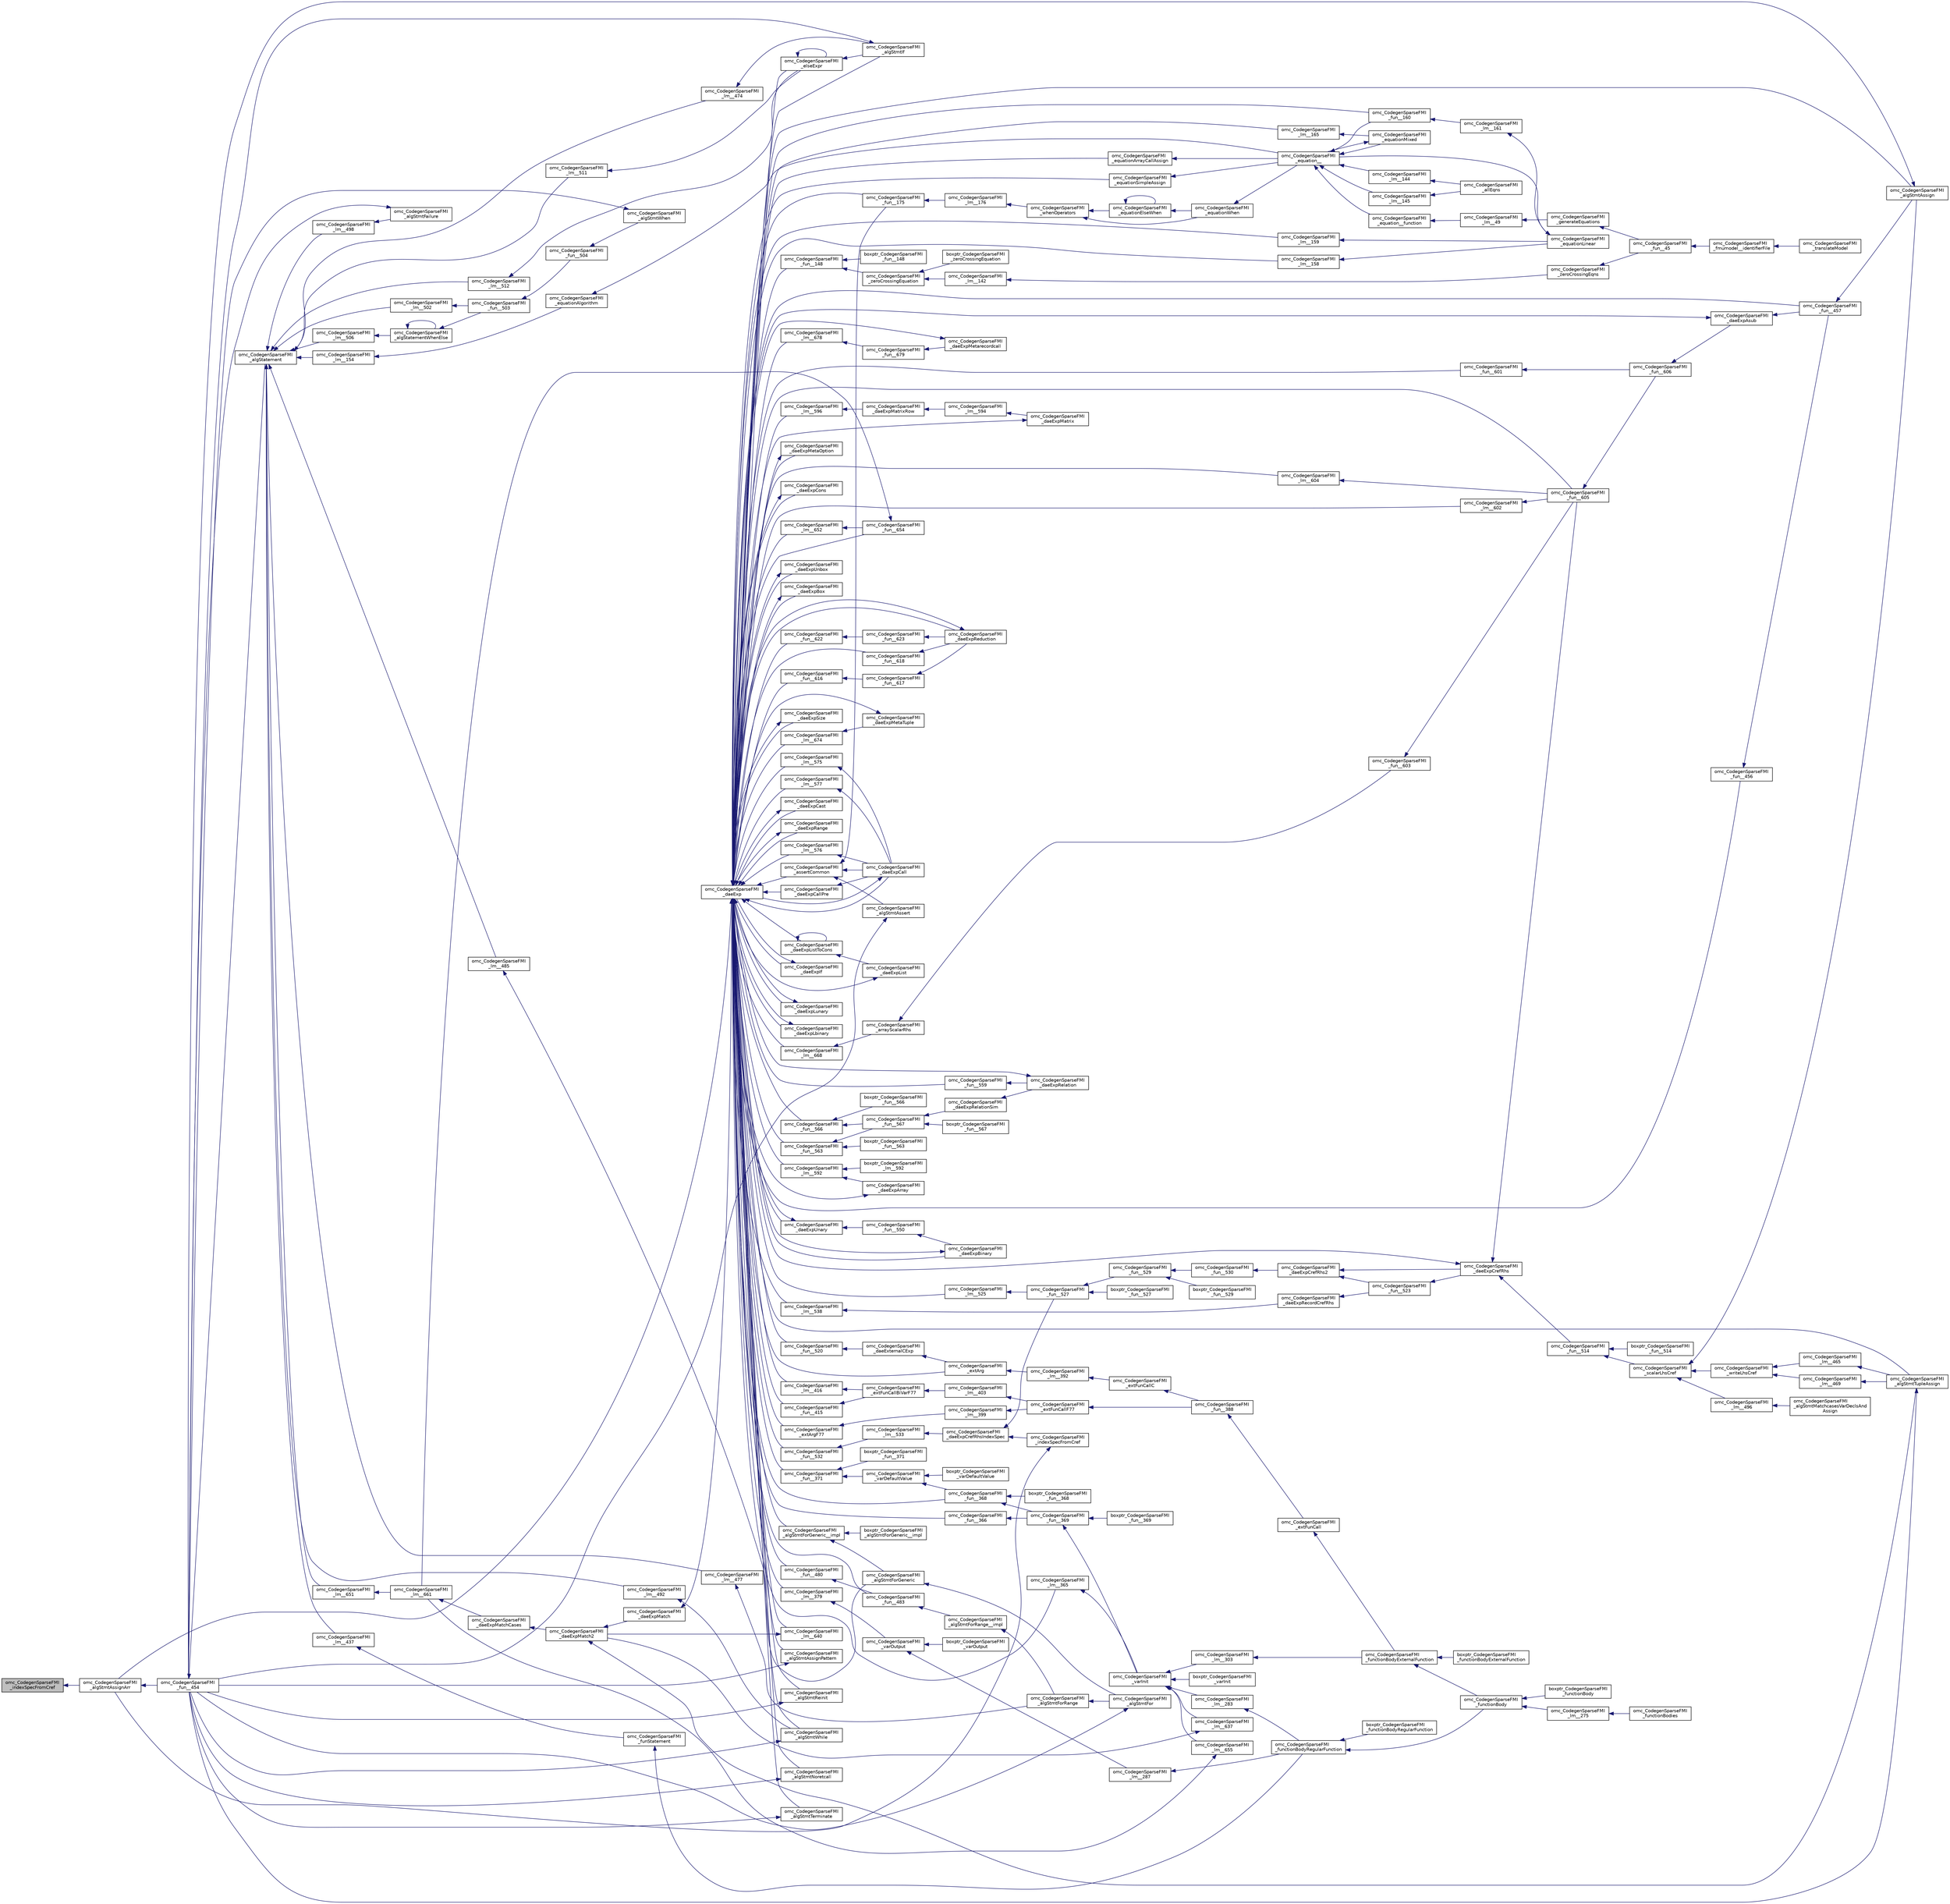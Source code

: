 digraph "omc_CodegenSparseFMI_indexSpecFromCref"
{
  edge [fontname="Helvetica",fontsize="10",labelfontname="Helvetica",labelfontsize="10"];
  node [fontname="Helvetica",fontsize="10",shape=record];
  rankdir="LR";
  Node173297 [label="omc_CodegenSparseFMI\l_indexSpecFromCref",height=0.2,width=0.4,color="black", fillcolor="grey75", style="filled", fontcolor="black"];
  Node173297 -> Node173298 [dir="back",color="midnightblue",fontsize="10",style="solid",fontname="Helvetica"];
  Node173298 [label="omc_CodegenSparseFMI\l_algStmtAssignArr",height=0.2,width=0.4,color="black", fillcolor="white", style="filled",URL="$da/d88/_codegen_sparse_f_m_i_8h.html#a2d544cb653fd847cd7b77235d739e678"];
  Node173298 -> Node173299 [dir="back",color="midnightblue",fontsize="10",style="solid",fontname="Helvetica"];
  Node173299 [label="omc_CodegenSparseFMI\l_fun__454",height=0.2,width=0.4,color="black", fillcolor="white", style="filled",URL="$d1/d2e/_codegen_sparse_f_m_i_8c.html#a38506d8a286cdb1703e9653cec496244"];
  Node173299 -> Node173300 [dir="back",color="midnightblue",fontsize="10",style="solid",fontname="Helvetica"];
  Node173300 [label="omc_CodegenSparseFMI\l_algStatement",height=0.2,width=0.4,color="black", fillcolor="white", style="filled",URL="$da/d88/_codegen_sparse_f_m_i_8h.html#a5d1fbf810cfb458410c3f606dd4518d6"];
  Node173300 -> Node173301 [dir="back",color="midnightblue",fontsize="10",style="solid",fontname="Helvetica"];
  Node173301 [label="omc_CodegenSparseFMI\l_lm__651",height=0.2,width=0.4,color="black", fillcolor="white", style="filled",URL="$d1/d2e/_codegen_sparse_f_m_i_8c.html#a4601ee3bb7611f920e2f9c96c21fce8e"];
  Node173301 -> Node173302 [dir="back",color="midnightblue",fontsize="10",style="solid",fontname="Helvetica"];
  Node173302 [label="omc_CodegenSparseFMI\l_lm__661",height=0.2,width=0.4,color="black", fillcolor="white", style="filled",URL="$d1/d2e/_codegen_sparse_f_m_i_8c.html#af15d08c53a5b48667e16622e16e97ec5"];
  Node173302 -> Node173303 [dir="back",color="midnightblue",fontsize="10",style="solid",fontname="Helvetica"];
  Node173303 [label="omc_CodegenSparseFMI\l_daeExpMatchCases",height=0.2,width=0.4,color="black", fillcolor="white", style="filled",URL="$da/d88/_codegen_sparse_f_m_i_8h.html#a67c72be0aaa49a7a85509e1c5ab98b41"];
  Node173303 -> Node173304 [dir="back",color="midnightblue",fontsize="10",style="solid",fontname="Helvetica"];
  Node173304 [label="omc_CodegenSparseFMI\l_daeExpMatch2",height=0.2,width=0.4,color="black", fillcolor="white", style="filled",URL="$da/d88/_codegen_sparse_f_m_i_8h.html#a3d2d85eda4fc6adaf9f0a30a7a870128"];
  Node173304 -> Node173305 [dir="back",color="midnightblue",fontsize="10",style="solid",fontname="Helvetica"];
  Node173305 [label="omc_CodegenSparseFMI\l_daeExpMatch",height=0.2,width=0.4,color="black", fillcolor="white", style="filled",URL="$da/d88/_codegen_sparse_f_m_i_8h.html#a59ba01dc770311168227b0e3a87b1e1d"];
  Node173305 -> Node173306 [dir="back",color="midnightblue",fontsize="10",style="solid",fontname="Helvetica"];
  Node173306 [label="omc_CodegenSparseFMI\l_daeExp",height=0.2,width=0.4,color="black", fillcolor="white", style="filled",URL="$da/d88/_codegen_sparse_f_m_i_8h.html#ab26972f772620810838d527d8554f2ac"];
  Node173306 -> Node173307 [dir="back",color="midnightblue",fontsize="10",style="solid",fontname="Helvetica"];
  Node173307 [label="omc_CodegenSparseFMI\l_assertCommon",height=0.2,width=0.4,color="black", fillcolor="white", style="filled",URL="$da/d88/_codegen_sparse_f_m_i_8h.html#affff73cc747add47129bcbacc2d38f9a"];
  Node173307 -> Node173308 [dir="back",color="midnightblue",fontsize="10",style="solid",fontname="Helvetica"];
  Node173308 [label="omc_CodegenSparseFMI\l_daeExpCall",height=0.2,width=0.4,color="black", fillcolor="white", style="filled",URL="$da/d88/_codegen_sparse_f_m_i_8h.html#a48a7b37bcd95aafb972b82321fa96aac"];
  Node173308 -> Node173306 [dir="back",color="midnightblue",fontsize="10",style="solid",fontname="Helvetica"];
  Node173307 -> Node173309 [dir="back",color="midnightblue",fontsize="10",style="solid",fontname="Helvetica"];
  Node173309 [label="omc_CodegenSparseFMI\l_algStmtAssert",height=0.2,width=0.4,color="black", fillcolor="white", style="filled",URL="$da/d88/_codegen_sparse_f_m_i_8h.html#a6b429ec5152996a5f9279a3ddf6844b0"];
  Node173309 -> Node173299 [dir="back",color="midnightblue",fontsize="10",style="solid",fontname="Helvetica"];
  Node173307 -> Node173310 [dir="back",color="midnightblue",fontsize="10",style="solid",fontname="Helvetica"];
  Node173310 [label="omc_CodegenSparseFMI\l_fun__175",height=0.2,width=0.4,color="black", fillcolor="white", style="filled",URL="$d1/d2e/_codegen_sparse_f_m_i_8c.html#ae71d3dbce84027f4da25d630128e9f06"];
  Node173310 -> Node173311 [dir="back",color="midnightblue",fontsize="10",style="solid",fontname="Helvetica"];
  Node173311 [label="omc_CodegenSparseFMI\l_lm__176",height=0.2,width=0.4,color="black", fillcolor="white", style="filled",URL="$d1/d2e/_codegen_sparse_f_m_i_8c.html#a3aab67e796da3718ac21ae4e0b10522b"];
  Node173311 -> Node173312 [dir="back",color="midnightblue",fontsize="10",style="solid",fontname="Helvetica"];
  Node173312 [label="omc_CodegenSparseFMI\l_whenOperators",height=0.2,width=0.4,color="black", fillcolor="white", style="filled",URL="$da/d88/_codegen_sparse_f_m_i_8h.html#aaa56a6cbe937c9e43604fbefcddc43d4"];
  Node173312 -> Node173313 [dir="back",color="midnightblue",fontsize="10",style="solid",fontname="Helvetica"];
  Node173313 [label="omc_CodegenSparseFMI\l_equationElseWhen",height=0.2,width=0.4,color="black", fillcolor="white", style="filled",URL="$da/d88/_codegen_sparse_f_m_i_8h.html#a9252f94be6a8d4db5d542a2a30867d21"];
  Node173313 -> Node173313 [dir="back",color="midnightblue",fontsize="10",style="solid",fontname="Helvetica"];
  Node173313 -> Node173314 [dir="back",color="midnightblue",fontsize="10",style="solid",fontname="Helvetica"];
  Node173314 [label="omc_CodegenSparseFMI\l_equationWhen",height=0.2,width=0.4,color="black", fillcolor="white", style="filled",URL="$da/d88/_codegen_sparse_f_m_i_8h.html#a182b50d619540de019adbeb9053f85d2"];
  Node173314 -> Node173315 [dir="back",color="midnightblue",fontsize="10",style="solid",fontname="Helvetica"];
  Node173315 [label="omc_CodegenSparseFMI\l_equation__",height=0.2,width=0.4,color="black", fillcolor="white", style="filled",URL="$da/d88/_codegen_sparse_f_m_i_8h.html#a99f4c0cb745d02faf3615bcda104a18a"];
  Node173315 -> Node173316 [dir="back",color="midnightblue",fontsize="10",style="solid",fontname="Helvetica"];
  Node173316 [label="omc_CodegenSparseFMI\l_equationMixed",height=0.2,width=0.4,color="black", fillcolor="white", style="filled",URL="$da/d88/_codegen_sparse_f_m_i_8h.html#ac29f9768bd0d77a3e1e85ee8d33113f2"];
  Node173316 -> Node173315 [dir="back",color="midnightblue",fontsize="10",style="solid",fontname="Helvetica"];
  Node173315 -> Node173317 [dir="back",color="midnightblue",fontsize="10",style="solid",fontname="Helvetica"];
  Node173317 [label="omc_CodegenSparseFMI\l_fun__160",height=0.2,width=0.4,color="black", fillcolor="white", style="filled",URL="$d1/d2e/_codegen_sparse_f_m_i_8c.html#ae706b7e1daac9ecce083bb0f153c4537"];
  Node173317 -> Node173318 [dir="back",color="midnightblue",fontsize="10",style="solid",fontname="Helvetica"];
  Node173318 [label="omc_CodegenSparseFMI\l_lm__161",height=0.2,width=0.4,color="black", fillcolor="white", style="filled",URL="$d1/d2e/_codegen_sparse_f_m_i_8c.html#afef10b15667b5fa348e2e5474100a059"];
  Node173318 -> Node173319 [dir="back",color="midnightblue",fontsize="10",style="solid",fontname="Helvetica"];
  Node173319 [label="omc_CodegenSparseFMI\l_equationLinear",height=0.2,width=0.4,color="black", fillcolor="white", style="filled",URL="$da/d88/_codegen_sparse_f_m_i_8h.html#ae8ae758cee8e51f80c69f273ea2dead4"];
  Node173319 -> Node173315 [dir="back",color="midnightblue",fontsize="10",style="solid",fontname="Helvetica"];
  Node173315 -> Node173320 [dir="back",color="midnightblue",fontsize="10",style="solid",fontname="Helvetica"];
  Node173320 [label="omc_CodegenSparseFMI\l_lm__145",height=0.2,width=0.4,color="black", fillcolor="white", style="filled",URL="$d1/d2e/_codegen_sparse_f_m_i_8c.html#a482b9fe4a2cf1170ba37c04cbeeba56b"];
  Node173320 -> Node173321 [dir="back",color="midnightblue",fontsize="10",style="solid",fontname="Helvetica"];
  Node173321 [label="omc_CodegenSparseFMI\l_allEqns",height=0.2,width=0.4,color="black", fillcolor="white", style="filled",URL="$da/d88/_codegen_sparse_f_m_i_8h.html#a94fa0652e8d98e8869394cc988af391b"];
  Node173315 -> Node173322 [dir="back",color="midnightblue",fontsize="10",style="solid",fontname="Helvetica"];
  Node173322 [label="omc_CodegenSparseFMI\l_lm__144",height=0.2,width=0.4,color="black", fillcolor="white", style="filled",URL="$d1/d2e/_codegen_sparse_f_m_i_8c.html#a53bc84287c3730b73c523380ca378dcf"];
  Node173322 -> Node173321 [dir="back",color="midnightblue",fontsize="10",style="solid",fontname="Helvetica"];
  Node173315 -> Node173323 [dir="back",color="midnightblue",fontsize="10",style="solid",fontname="Helvetica"];
  Node173323 [label="omc_CodegenSparseFMI\l_equation__function",height=0.2,width=0.4,color="black", fillcolor="white", style="filled",URL="$da/d88/_codegen_sparse_f_m_i_8h.html#a3b6d78478d2920ade27380933feef664"];
  Node173323 -> Node173324 [dir="back",color="midnightblue",fontsize="10",style="solid",fontname="Helvetica"];
  Node173324 [label="omc_CodegenSparseFMI\l_lm__49",height=0.2,width=0.4,color="black", fillcolor="white", style="filled",URL="$d1/d2e/_codegen_sparse_f_m_i_8c.html#afd950130e5951ce5d9b078504b8e5445"];
  Node173324 -> Node173325 [dir="back",color="midnightblue",fontsize="10",style="solid",fontname="Helvetica"];
  Node173325 [label="omc_CodegenSparseFMI\l_generateEquations",height=0.2,width=0.4,color="black", fillcolor="white", style="filled",URL="$da/d88/_codegen_sparse_f_m_i_8h.html#a944e50c37aa93fa6e9c540a7d9a7f671"];
  Node173325 -> Node173326 [dir="back",color="midnightblue",fontsize="10",style="solid",fontname="Helvetica"];
  Node173326 [label="omc_CodegenSparseFMI\l_fun__45",height=0.2,width=0.4,color="black", fillcolor="white", style="filled",URL="$d1/d2e/_codegen_sparse_f_m_i_8c.html#a33c397eee4567dbaf5269d88f9ea50f2"];
  Node173326 -> Node173327 [dir="back",color="midnightblue",fontsize="10",style="solid",fontname="Helvetica"];
  Node173327 [label="omc_CodegenSparseFMI\l_fmumodel__identifierFile",height=0.2,width=0.4,color="black", fillcolor="white", style="filled",URL="$da/d88/_codegen_sparse_f_m_i_8h.html#a0d704247081fbb1f268bdd5ae5d7f3f3"];
  Node173327 -> Node173328 [dir="back",color="midnightblue",fontsize="10",style="solid",fontname="Helvetica"];
  Node173328 [label="omc_CodegenSparseFMI\l_translateModel",height=0.2,width=0.4,color="black", fillcolor="white", style="filled",URL="$da/d88/_codegen_sparse_f_m_i_8h.html#a6e115544fcae7968ab9fa00a0ea17b1d"];
  Node173312 -> Node173314 [dir="back",color="midnightblue",fontsize="10",style="solid",fontname="Helvetica"];
  Node173306 -> Node173329 [dir="back",color="midnightblue",fontsize="10",style="solid",fontname="Helvetica"];
  Node173329 [label="omc_CodegenSparseFMI\l_algStmtAssignPattern",height=0.2,width=0.4,color="black", fillcolor="white", style="filled",URL="$da/d88/_codegen_sparse_f_m_i_8h.html#aa769cf6a279946c8484ba60efafa1bc7"];
  Node173329 -> Node173299 [dir="back",color="midnightblue",fontsize="10",style="solid",fontname="Helvetica"];
  Node173306 -> Node173330 [dir="back",color="midnightblue",fontsize="10",style="solid",fontname="Helvetica"];
  Node173330 [label="omc_CodegenSparseFMI\l_lm__678",height=0.2,width=0.4,color="black", fillcolor="white", style="filled",URL="$d1/d2e/_codegen_sparse_f_m_i_8c.html#a128c47290974b3ffbcea043e82979943"];
  Node173330 -> Node173331 [dir="back",color="midnightblue",fontsize="10",style="solid",fontname="Helvetica"];
  Node173331 [label="omc_CodegenSparseFMI\l_fun__679",height=0.2,width=0.4,color="black", fillcolor="white", style="filled",URL="$d1/d2e/_codegen_sparse_f_m_i_8c.html#a2365ba198f39b872daa06cc5d23c6252"];
  Node173331 -> Node173332 [dir="back",color="midnightblue",fontsize="10",style="solid",fontname="Helvetica"];
  Node173332 [label="omc_CodegenSparseFMI\l_daeExpMetarecordcall",height=0.2,width=0.4,color="black", fillcolor="white", style="filled",URL="$da/d88/_codegen_sparse_f_m_i_8h.html#af4d3cdaeb7380d8a65146e12030c5c0e"];
  Node173332 -> Node173306 [dir="back",color="midnightblue",fontsize="10",style="solid",fontname="Helvetica"];
  Node173306 -> Node173333 [dir="back",color="midnightblue",fontsize="10",style="solid",fontname="Helvetica"];
  Node173333 [label="omc_CodegenSparseFMI\l_daeExpMetaOption",height=0.2,width=0.4,color="black", fillcolor="white", style="filled",URL="$da/d88/_codegen_sparse_f_m_i_8h.html#ae536b39241762561555271004c37440e"];
  Node173333 -> Node173306 [dir="back",color="midnightblue",fontsize="10",style="solid",fontname="Helvetica"];
  Node173306 -> Node173334 [dir="back",color="midnightblue",fontsize="10",style="solid",fontname="Helvetica"];
  Node173334 [label="omc_CodegenSparseFMI\l_lm__674",height=0.2,width=0.4,color="black", fillcolor="white", style="filled",URL="$d1/d2e/_codegen_sparse_f_m_i_8c.html#ad52f1b672015908228e495a9b9ff40ca"];
  Node173334 -> Node173335 [dir="back",color="midnightblue",fontsize="10",style="solid",fontname="Helvetica"];
  Node173335 [label="omc_CodegenSparseFMI\l_daeExpMetaTuple",height=0.2,width=0.4,color="black", fillcolor="white", style="filled",URL="$da/d88/_codegen_sparse_f_m_i_8h.html#a37dab4d4c7bc7fd838505c060a8b9049"];
  Node173335 -> Node173306 [dir="back",color="midnightblue",fontsize="10",style="solid",fontname="Helvetica"];
  Node173306 -> Node173336 [dir="back",color="midnightblue",fontsize="10",style="solid",fontname="Helvetica"];
  Node173336 [label="omc_CodegenSparseFMI\l_daeExpCons",height=0.2,width=0.4,color="black", fillcolor="white", style="filled",URL="$da/d88/_codegen_sparse_f_m_i_8h.html#ab881b9f7dbddb69fe91bb74c9c5c54c1"];
  Node173336 -> Node173306 [dir="back",color="midnightblue",fontsize="10",style="solid",fontname="Helvetica"];
  Node173306 -> Node173337 [dir="back",color="midnightblue",fontsize="10",style="solid",fontname="Helvetica"];
  Node173337 [label="omc_CodegenSparseFMI\l_daeExpListToCons",height=0.2,width=0.4,color="black", fillcolor="white", style="filled",URL="$da/d88/_codegen_sparse_f_m_i_8h.html#a1d1ae6cb82e69292e58b8c65e002ea55"];
  Node173337 -> Node173337 [dir="back",color="midnightblue",fontsize="10",style="solid",fontname="Helvetica"];
  Node173337 -> Node173338 [dir="back",color="midnightblue",fontsize="10",style="solid",fontname="Helvetica"];
  Node173338 [label="omc_CodegenSparseFMI\l_daeExpList",height=0.2,width=0.4,color="black", fillcolor="white", style="filled",URL="$da/d88/_codegen_sparse_f_m_i_8h.html#a2f666b582c610d5c8b23988ecba9664b"];
  Node173338 -> Node173306 [dir="back",color="midnightblue",fontsize="10",style="solid",fontname="Helvetica"];
  Node173306 -> Node173339 [dir="back",color="midnightblue",fontsize="10",style="solid",fontname="Helvetica"];
  Node173339 [label="omc_CodegenSparseFMI\l_lm__668",height=0.2,width=0.4,color="black", fillcolor="white", style="filled",URL="$d1/d2e/_codegen_sparse_f_m_i_8c.html#a76351725b41da0af498aadf54b92c275"];
  Node173339 -> Node173340 [dir="back",color="midnightblue",fontsize="10",style="solid",fontname="Helvetica"];
  Node173340 [label="omc_CodegenSparseFMI\l_arrayScalarRhs",height=0.2,width=0.4,color="black", fillcolor="white", style="filled",URL="$da/d88/_codegen_sparse_f_m_i_8h.html#ab4de96fd8fb5647ef325ca122a4753f3"];
  Node173340 -> Node173341 [dir="back",color="midnightblue",fontsize="10",style="solid",fontname="Helvetica"];
  Node173341 [label="omc_CodegenSparseFMI\l_fun__603",height=0.2,width=0.4,color="black", fillcolor="white", style="filled",URL="$d1/d2e/_codegen_sparse_f_m_i_8c.html#adbd2857da6df0e479b3bd77c5b7a8f7d"];
  Node173341 -> Node173342 [dir="back",color="midnightblue",fontsize="10",style="solid",fontname="Helvetica"];
  Node173342 [label="omc_CodegenSparseFMI\l_fun__605",height=0.2,width=0.4,color="black", fillcolor="white", style="filled",URL="$d1/d2e/_codegen_sparse_f_m_i_8c.html#a9bd0f333ed74be93d8bd6468cde56736"];
  Node173342 -> Node173343 [dir="back",color="midnightblue",fontsize="10",style="solid",fontname="Helvetica"];
  Node173343 [label="omc_CodegenSparseFMI\l_fun__606",height=0.2,width=0.4,color="black", fillcolor="white", style="filled",URL="$d1/d2e/_codegen_sparse_f_m_i_8c.html#a57e7ee8cc6cf0e5de142a92a92caf6d0"];
  Node173343 -> Node173344 [dir="back",color="midnightblue",fontsize="10",style="solid",fontname="Helvetica"];
  Node173344 [label="omc_CodegenSparseFMI\l_daeExpAsub",height=0.2,width=0.4,color="black", fillcolor="white", style="filled",URL="$da/d88/_codegen_sparse_f_m_i_8h.html#ab042430b0f630bd548c9122206a41a76"];
  Node173344 -> Node173306 [dir="back",color="midnightblue",fontsize="10",style="solid",fontname="Helvetica"];
  Node173344 -> Node173345 [dir="back",color="midnightblue",fontsize="10",style="solid",fontname="Helvetica"];
  Node173345 [label="omc_CodegenSparseFMI\l_fun__457",height=0.2,width=0.4,color="black", fillcolor="white", style="filled",URL="$d1/d2e/_codegen_sparse_f_m_i_8c.html#a9a66843f2c8f85ed8a0e89829eadf41b"];
  Node173345 -> Node173346 [dir="back",color="midnightblue",fontsize="10",style="solid",fontname="Helvetica"];
  Node173346 [label="omc_CodegenSparseFMI\l_algStmtAssign",height=0.2,width=0.4,color="black", fillcolor="white", style="filled",URL="$da/d88/_codegen_sparse_f_m_i_8h.html#a1c3cbb22c2453d6b93e5a19e87126639"];
  Node173346 -> Node173299 [dir="back",color="midnightblue",fontsize="10",style="solid",fontname="Helvetica"];
  Node173306 -> Node173347 [dir="back",color="midnightblue",fontsize="10",style="solid",fontname="Helvetica"];
  Node173347 [label="omc_CodegenSparseFMI\l_daeExpUnbox",height=0.2,width=0.4,color="black", fillcolor="white", style="filled",URL="$da/d88/_codegen_sparse_f_m_i_8h.html#ad8a93ec5bfec6454d268e95a82bf96b8"];
  Node173347 -> Node173306 [dir="back",color="midnightblue",fontsize="10",style="solid",fontname="Helvetica"];
  Node173306 -> Node173348 [dir="back",color="midnightblue",fontsize="10",style="solid",fontname="Helvetica"];
  Node173348 [label="omc_CodegenSparseFMI\l_daeExpBox",height=0.2,width=0.4,color="black", fillcolor="white", style="filled",URL="$da/d88/_codegen_sparse_f_m_i_8h.html#a39dc1615a535b01d20db9b87fc607d3c"];
  Node173348 -> Node173306 [dir="back",color="midnightblue",fontsize="10",style="solid",fontname="Helvetica"];
  Node173306 -> Node173349 [dir="back",color="midnightblue",fontsize="10",style="solid",fontname="Helvetica"];
  Node173349 [label="omc_CodegenSparseFMI\l_fun__654",height=0.2,width=0.4,color="black", fillcolor="white", style="filled",URL="$d1/d2e/_codegen_sparse_f_m_i_8c.html#a779418d021f2bf6e5e05257271d6512f"];
  Node173349 -> Node173302 [dir="back",color="midnightblue",fontsize="10",style="solid",fontname="Helvetica"];
  Node173306 -> Node173350 [dir="back",color="midnightblue",fontsize="10",style="solid",fontname="Helvetica"];
  Node173350 [label="omc_CodegenSparseFMI\l_lm__652",height=0.2,width=0.4,color="black", fillcolor="white", style="filled",URL="$d1/d2e/_codegen_sparse_f_m_i_8c.html#afb77daba20dc13d99f8916228d277ad2"];
  Node173350 -> Node173349 [dir="back",color="midnightblue",fontsize="10",style="solid",fontname="Helvetica"];
  Node173306 -> Node173351 [dir="back",color="midnightblue",fontsize="10",style="solid",fontname="Helvetica"];
  Node173351 [label="omc_CodegenSparseFMI\l_lm__640",height=0.2,width=0.4,color="black", fillcolor="white", style="filled",URL="$d1/d2e/_codegen_sparse_f_m_i_8c.html#ab7ae5141c274871c57b0fb912e7ddaf7"];
  Node173351 -> Node173304 [dir="back",color="midnightblue",fontsize="10",style="solid",fontname="Helvetica"];
  Node173306 -> Node173352 [dir="back",color="midnightblue",fontsize="10",style="solid",fontname="Helvetica"];
  Node173352 [label="omc_CodegenSparseFMI\l_daeExpReduction",height=0.2,width=0.4,color="black", fillcolor="white", style="filled",URL="$da/d88/_codegen_sparse_f_m_i_8h.html#a215e1cfa638090eb2c87b8d31be99cf0"];
  Node173352 -> Node173306 [dir="back",color="midnightblue",fontsize="10",style="solid",fontname="Helvetica"];
  Node173306 -> Node173353 [dir="back",color="midnightblue",fontsize="10",style="solid",fontname="Helvetica"];
  Node173353 [label="omc_CodegenSparseFMI\l_fun__622",height=0.2,width=0.4,color="black", fillcolor="white", style="filled",URL="$d1/d2e/_codegen_sparse_f_m_i_8c.html#ae5c95b0ba06e68ed18a5d60da4cda046"];
  Node173353 -> Node173354 [dir="back",color="midnightblue",fontsize="10",style="solid",fontname="Helvetica"];
  Node173354 [label="omc_CodegenSparseFMI\l_fun__623",height=0.2,width=0.4,color="black", fillcolor="white", style="filled",URL="$d1/d2e/_codegen_sparse_f_m_i_8c.html#ad252a6b0c4628a8f587fbfdf6b702226"];
  Node173354 -> Node173352 [dir="back",color="midnightblue",fontsize="10",style="solid",fontname="Helvetica"];
  Node173306 -> Node173355 [dir="back",color="midnightblue",fontsize="10",style="solid",fontname="Helvetica"];
  Node173355 [label="omc_CodegenSparseFMI\l_fun__618",height=0.2,width=0.4,color="black", fillcolor="white", style="filled",URL="$d1/d2e/_codegen_sparse_f_m_i_8c.html#a6b9efcf5bb1e83e9d6d64821e5b15530"];
  Node173355 -> Node173352 [dir="back",color="midnightblue",fontsize="10",style="solid",fontname="Helvetica"];
  Node173306 -> Node173356 [dir="back",color="midnightblue",fontsize="10",style="solid",fontname="Helvetica"];
  Node173356 [label="omc_CodegenSparseFMI\l_fun__616",height=0.2,width=0.4,color="black", fillcolor="white", style="filled",URL="$d1/d2e/_codegen_sparse_f_m_i_8c.html#a635859e8c511453505953fab612853b3"];
  Node173356 -> Node173357 [dir="back",color="midnightblue",fontsize="10",style="solid",fontname="Helvetica"];
  Node173357 [label="omc_CodegenSparseFMI\l_fun__617",height=0.2,width=0.4,color="black", fillcolor="white", style="filled",URL="$d1/d2e/_codegen_sparse_f_m_i_8c.html#aa08069808fe588458678d9549eb3b245"];
  Node173357 -> Node173352 [dir="back",color="midnightblue",fontsize="10",style="solid",fontname="Helvetica"];
  Node173306 -> Node173358 [dir="back",color="midnightblue",fontsize="10",style="solid",fontname="Helvetica"];
  Node173358 [label="omc_CodegenSparseFMI\l_daeExpSize",height=0.2,width=0.4,color="black", fillcolor="white", style="filled",URL="$da/d88/_codegen_sparse_f_m_i_8h.html#a65806134dc2b86c56ad13bd542641799"];
  Node173358 -> Node173306 [dir="back",color="midnightblue",fontsize="10",style="solid",fontname="Helvetica"];
  Node173306 -> Node173359 [dir="back",color="midnightblue",fontsize="10",style="solid",fontname="Helvetica"];
  Node173359 [label="omc_CodegenSparseFMI\l_daeExpCallPre",height=0.2,width=0.4,color="black", fillcolor="white", style="filled",URL="$da/d88/_codegen_sparse_f_m_i_8h.html#a14fa316eb180ca150badd71a2b426953"];
  Node173359 -> Node173308 [dir="back",color="midnightblue",fontsize="10",style="solid",fontname="Helvetica"];
  Node173306 -> Node173342 [dir="back",color="midnightblue",fontsize="10",style="solid",fontname="Helvetica"];
  Node173306 -> Node173360 [dir="back",color="midnightblue",fontsize="10",style="solid",fontname="Helvetica"];
  Node173360 [label="omc_CodegenSparseFMI\l_lm__604",height=0.2,width=0.4,color="black", fillcolor="white", style="filled",URL="$d1/d2e/_codegen_sparse_f_m_i_8c.html#a1ea19ba89eb6b92706330d280b4a28c4"];
  Node173360 -> Node173342 [dir="back",color="midnightblue",fontsize="10",style="solid",fontname="Helvetica"];
  Node173306 -> Node173361 [dir="back",color="midnightblue",fontsize="10",style="solid",fontname="Helvetica"];
  Node173361 [label="omc_CodegenSparseFMI\l_lm__602",height=0.2,width=0.4,color="black", fillcolor="white", style="filled",URL="$d1/d2e/_codegen_sparse_f_m_i_8c.html#a033ed9fe3cb36fea59e62007c6a4d090"];
  Node173361 -> Node173342 [dir="back",color="midnightblue",fontsize="10",style="solid",fontname="Helvetica"];
  Node173306 -> Node173362 [dir="back",color="midnightblue",fontsize="10",style="solid",fontname="Helvetica"];
  Node173362 [label="omc_CodegenSparseFMI\l_fun__601",height=0.2,width=0.4,color="black", fillcolor="white", style="filled",URL="$d1/d2e/_codegen_sparse_f_m_i_8c.html#a7e7064f5d085e776607bd7e91ba97557"];
  Node173362 -> Node173343 [dir="back",color="midnightblue",fontsize="10",style="solid",fontname="Helvetica"];
  Node173306 -> Node173363 [dir="back",color="midnightblue",fontsize="10",style="solid",fontname="Helvetica"];
  Node173363 [label="omc_CodegenSparseFMI\l_daeExpCast",height=0.2,width=0.4,color="black", fillcolor="white", style="filled",URL="$da/d88/_codegen_sparse_f_m_i_8h.html#a4925df985f63c7b864fc53ff465f925e"];
  Node173363 -> Node173306 [dir="back",color="midnightblue",fontsize="10",style="solid",fontname="Helvetica"];
  Node173306 -> Node173364 [dir="back",color="midnightblue",fontsize="10",style="solid",fontname="Helvetica"];
  Node173364 [label="omc_CodegenSparseFMI\l_daeExpRange",height=0.2,width=0.4,color="black", fillcolor="white", style="filled",URL="$da/d88/_codegen_sparse_f_m_i_8h.html#ab06fb091af14bb2ea0472c05fb26c075"];
  Node173364 -> Node173306 [dir="back",color="midnightblue",fontsize="10",style="solid",fontname="Helvetica"];
  Node173306 -> Node173365 [dir="back",color="midnightblue",fontsize="10",style="solid",fontname="Helvetica"];
  Node173365 [label="omc_CodegenSparseFMI\l_lm__596",height=0.2,width=0.4,color="black", fillcolor="white", style="filled",URL="$d1/d2e/_codegen_sparse_f_m_i_8c.html#a14d5df57654fa55b92d5aff9036ec0ab"];
  Node173365 -> Node173366 [dir="back",color="midnightblue",fontsize="10",style="solid",fontname="Helvetica"];
  Node173366 [label="omc_CodegenSparseFMI\l_daeExpMatrixRow",height=0.2,width=0.4,color="black", fillcolor="white", style="filled",URL="$da/d88/_codegen_sparse_f_m_i_8h.html#aaa8e0e4a311cbf73da7a14c47f4570ac"];
  Node173366 -> Node173367 [dir="back",color="midnightblue",fontsize="10",style="solid",fontname="Helvetica"];
  Node173367 [label="omc_CodegenSparseFMI\l_lm__594",height=0.2,width=0.4,color="black", fillcolor="white", style="filled",URL="$d1/d2e/_codegen_sparse_f_m_i_8c.html#a6851ce9fae595fa7b523b79ce247f9ea"];
  Node173367 -> Node173368 [dir="back",color="midnightblue",fontsize="10",style="solid",fontname="Helvetica"];
  Node173368 [label="omc_CodegenSparseFMI\l_daeExpMatrix",height=0.2,width=0.4,color="black", fillcolor="white", style="filled",URL="$da/d88/_codegen_sparse_f_m_i_8h.html#a6f74e3aeec53ec03a5f219a12576dca4"];
  Node173368 -> Node173306 [dir="back",color="midnightblue",fontsize="10",style="solid",fontname="Helvetica"];
  Node173306 -> Node173369 [dir="back",color="midnightblue",fontsize="10",style="solid",fontname="Helvetica"];
  Node173369 [label="omc_CodegenSparseFMI\l_lm__592",height=0.2,width=0.4,color="black", fillcolor="white", style="filled",URL="$d1/d2e/_codegen_sparse_f_m_i_8c.html#a2e9ed496758b97468e8f6941914f675c"];
  Node173369 -> Node173370 [dir="back",color="midnightblue",fontsize="10",style="solid",fontname="Helvetica"];
  Node173370 [label="omc_CodegenSparseFMI\l_daeExpArray",height=0.2,width=0.4,color="black", fillcolor="white", style="filled",URL="$da/d88/_codegen_sparse_f_m_i_8h.html#a88f664ab98fd5d6d05ad0e1958fa159f"];
  Node173370 -> Node173306 [dir="back",color="midnightblue",fontsize="10",style="solid",fontname="Helvetica"];
  Node173369 -> Node173371 [dir="back",color="midnightblue",fontsize="10",style="solid",fontname="Helvetica"];
  Node173371 [label="boxptr_CodegenSparseFMI\l_lm__592",height=0.2,width=0.4,color="black", fillcolor="white", style="filled",URL="$d1/d2e/_codegen_sparse_f_m_i_8c.html#a14367956a97e5e5449a9ee418310e77f"];
  Node173306 -> Node173308 [dir="back",color="midnightblue",fontsize="10",style="solid",fontname="Helvetica"];
  Node173306 -> Node173372 [dir="back",color="midnightblue",fontsize="10",style="solid",fontname="Helvetica"];
  Node173372 [label="omc_CodegenSparseFMI\l_lm__577",height=0.2,width=0.4,color="black", fillcolor="white", style="filled",URL="$d1/d2e/_codegen_sparse_f_m_i_8c.html#aa4835158f163790c1f9e865fa1b20423"];
  Node173372 -> Node173308 [dir="back",color="midnightblue",fontsize="10",style="solid",fontname="Helvetica"];
  Node173306 -> Node173373 [dir="back",color="midnightblue",fontsize="10",style="solid",fontname="Helvetica"];
  Node173373 [label="omc_CodegenSparseFMI\l_lm__576",height=0.2,width=0.4,color="black", fillcolor="white", style="filled",URL="$d1/d2e/_codegen_sparse_f_m_i_8c.html#a40ec6104238226b95ab6a66b9cfeebaf"];
  Node173373 -> Node173308 [dir="back",color="midnightblue",fontsize="10",style="solid",fontname="Helvetica"];
  Node173306 -> Node173374 [dir="back",color="midnightblue",fontsize="10",style="solid",fontname="Helvetica"];
  Node173374 [label="omc_CodegenSparseFMI\l_lm__575",height=0.2,width=0.4,color="black", fillcolor="white", style="filled",URL="$d1/d2e/_codegen_sparse_f_m_i_8c.html#a88ecf3a6232cff443bc5d54993d50fc8"];
  Node173374 -> Node173308 [dir="back",color="midnightblue",fontsize="10",style="solid",fontname="Helvetica"];
  Node173306 -> Node173375 [dir="back",color="midnightblue",fontsize="10",style="solid",fontname="Helvetica"];
  Node173375 [label="omc_CodegenSparseFMI\l_daeExpIf",height=0.2,width=0.4,color="black", fillcolor="white", style="filled",URL="$da/d88/_codegen_sparse_f_m_i_8h.html#adab7f987725ccb3a03744e1de01d4c79"];
  Node173375 -> Node173306 [dir="back",color="midnightblue",fontsize="10",style="solid",fontname="Helvetica"];
  Node173306 -> Node173376 [dir="back",color="midnightblue",fontsize="10",style="solid",fontname="Helvetica"];
  Node173376 [label="omc_CodegenSparseFMI\l_fun__566",height=0.2,width=0.4,color="black", fillcolor="white", style="filled",URL="$d1/d2e/_codegen_sparse_f_m_i_8c.html#ad34858a04dcb80cd422869b85ac7c18d"];
  Node173376 -> Node173377 [dir="back",color="midnightblue",fontsize="10",style="solid",fontname="Helvetica"];
  Node173377 [label="omc_CodegenSparseFMI\l_fun__567",height=0.2,width=0.4,color="black", fillcolor="white", style="filled",URL="$d1/d2e/_codegen_sparse_f_m_i_8c.html#aef7d2649f8ac06f68ee746f6547d3e38"];
  Node173377 -> Node173378 [dir="back",color="midnightblue",fontsize="10",style="solid",fontname="Helvetica"];
  Node173378 [label="omc_CodegenSparseFMI\l_daeExpRelationSim",height=0.2,width=0.4,color="black", fillcolor="white", style="filled",URL="$da/d88/_codegen_sparse_f_m_i_8h.html#af7a4eaffacd2294a72d4d75d8c1c750d"];
  Node173378 -> Node173379 [dir="back",color="midnightblue",fontsize="10",style="solid",fontname="Helvetica"];
  Node173379 [label="omc_CodegenSparseFMI\l_daeExpRelation",height=0.2,width=0.4,color="black", fillcolor="white", style="filled",URL="$da/d88/_codegen_sparse_f_m_i_8h.html#af5c266092524f9c43b3e5ed60bde1598"];
  Node173379 -> Node173306 [dir="back",color="midnightblue",fontsize="10",style="solid",fontname="Helvetica"];
  Node173377 -> Node173380 [dir="back",color="midnightblue",fontsize="10",style="solid",fontname="Helvetica"];
  Node173380 [label="boxptr_CodegenSparseFMI\l_fun__567",height=0.2,width=0.4,color="black", fillcolor="white", style="filled",URL="$d1/d2e/_codegen_sparse_f_m_i_8c.html#a4dc4b62519efd3816c40fd491aaa13b0"];
  Node173376 -> Node173381 [dir="back",color="midnightblue",fontsize="10",style="solid",fontname="Helvetica"];
  Node173381 [label="boxptr_CodegenSparseFMI\l_fun__566",height=0.2,width=0.4,color="black", fillcolor="white", style="filled",URL="$d1/d2e/_codegen_sparse_f_m_i_8c.html#a3c4a6d6041e14096e6ab87ed411992ba"];
  Node173306 -> Node173382 [dir="back",color="midnightblue",fontsize="10",style="solid",fontname="Helvetica"];
  Node173382 [label="omc_CodegenSparseFMI\l_fun__563",height=0.2,width=0.4,color="black", fillcolor="white", style="filled",URL="$d1/d2e/_codegen_sparse_f_m_i_8c.html#a299b039f830fdd036c59be5072bb62f8"];
  Node173382 -> Node173377 [dir="back",color="midnightblue",fontsize="10",style="solid",fontname="Helvetica"];
  Node173382 -> Node173383 [dir="back",color="midnightblue",fontsize="10",style="solid",fontname="Helvetica"];
  Node173383 [label="boxptr_CodegenSparseFMI\l_fun__563",height=0.2,width=0.4,color="black", fillcolor="white", style="filled",URL="$d1/d2e/_codegen_sparse_f_m_i_8c.html#ab0129ca19779d8146bf4ef226594e5d6"];
  Node173306 -> Node173384 [dir="back",color="midnightblue",fontsize="10",style="solid",fontname="Helvetica"];
  Node173384 [label="omc_CodegenSparseFMI\l_fun__559",height=0.2,width=0.4,color="black", fillcolor="white", style="filled",URL="$d1/d2e/_codegen_sparse_f_m_i_8c.html#a5dbc7fcb9ca1752d28d85113c0e18957"];
  Node173384 -> Node173379 [dir="back",color="midnightblue",fontsize="10",style="solid",fontname="Helvetica"];
  Node173306 -> Node173385 [dir="back",color="midnightblue",fontsize="10",style="solid",fontname="Helvetica"];
  Node173385 [label="omc_CodegenSparseFMI\l_daeExpLunary",height=0.2,width=0.4,color="black", fillcolor="white", style="filled",URL="$da/d88/_codegen_sparse_f_m_i_8h.html#a2aa1a5d377bfb468965ccc50a6f50cb6"];
  Node173385 -> Node173306 [dir="back",color="midnightblue",fontsize="10",style="solid",fontname="Helvetica"];
  Node173306 -> Node173386 [dir="back",color="midnightblue",fontsize="10",style="solid",fontname="Helvetica"];
  Node173386 [label="omc_CodegenSparseFMI\l_daeExpLbinary",height=0.2,width=0.4,color="black", fillcolor="white", style="filled",URL="$da/d88/_codegen_sparse_f_m_i_8h.html#a0f27518bcedaf68af58ebf86d3864875"];
  Node173386 -> Node173306 [dir="back",color="midnightblue",fontsize="10",style="solid",fontname="Helvetica"];
  Node173306 -> Node173387 [dir="back",color="midnightblue",fontsize="10",style="solid",fontname="Helvetica"];
  Node173387 [label="omc_CodegenSparseFMI\l_daeExpUnary",height=0.2,width=0.4,color="black", fillcolor="white", style="filled",URL="$da/d88/_codegen_sparse_f_m_i_8h.html#af745f9e4c3d9336e78492c5e0a87bfb5"];
  Node173387 -> Node173388 [dir="back",color="midnightblue",fontsize="10",style="solid",fontname="Helvetica"];
  Node173388 [label="omc_CodegenSparseFMI\l_fun__550",height=0.2,width=0.4,color="black", fillcolor="white", style="filled",URL="$d1/d2e/_codegen_sparse_f_m_i_8c.html#ac6799101bb1a54a3de54a89d7fbed728"];
  Node173388 -> Node173389 [dir="back",color="midnightblue",fontsize="10",style="solid",fontname="Helvetica"];
  Node173389 [label="omc_CodegenSparseFMI\l_daeExpBinary",height=0.2,width=0.4,color="black", fillcolor="white", style="filled",URL="$da/d88/_codegen_sparse_f_m_i_8h.html#a2cb9117735be254ba999294fd9036b86"];
  Node173389 -> Node173306 [dir="back",color="midnightblue",fontsize="10",style="solid",fontname="Helvetica"];
  Node173387 -> Node173306 [dir="back",color="midnightblue",fontsize="10",style="solid",fontname="Helvetica"];
  Node173306 -> Node173389 [dir="back",color="midnightblue",fontsize="10",style="solid",fontname="Helvetica"];
  Node173306 -> Node173390 [dir="back",color="midnightblue",fontsize="10",style="solid",fontname="Helvetica"];
  Node173390 [label="omc_CodegenSparseFMI\l_lm__538",height=0.2,width=0.4,color="black", fillcolor="white", style="filled",URL="$d1/d2e/_codegen_sparse_f_m_i_8c.html#a5132382ff9f8af0f9c81ef9fb33ce140"];
  Node173390 -> Node173391 [dir="back",color="midnightblue",fontsize="10",style="solid",fontname="Helvetica"];
  Node173391 [label="omc_CodegenSparseFMI\l_daeExpRecordCrefRhs",height=0.2,width=0.4,color="black", fillcolor="white", style="filled",URL="$da/d88/_codegen_sparse_f_m_i_8h.html#a7a5fa2c683abf9b112fce9bb14f4516e"];
  Node173391 -> Node173392 [dir="back",color="midnightblue",fontsize="10",style="solid",fontname="Helvetica"];
  Node173392 [label="omc_CodegenSparseFMI\l_fun__523",height=0.2,width=0.4,color="black", fillcolor="white", style="filled",URL="$d1/d2e/_codegen_sparse_f_m_i_8c.html#ac21903386a6c12cb7ddc073d1d74c9a8"];
  Node173392 -> Node173393 [dir="back",color="midnightblue",fontsize="10",style="solid",fontname="Helvetica"];
  Node173393 [label="omc_CodegenSparseFMI\l_daeExpCrefRhs",height=0.2,width=0.4,color="black", fillcolor="white", style="filled",URL="$da/d88/_codegen_sparse_f_m_i_8h.html#a1c8b7f7c630c2bb7f0ccdfe262bce698"];
  Node173393 -> Node173342 [dir="back",color="midnightblue",fontsize="10",style="solid",fontname="Helvetica"];
  Node173393 -> Node173306 [dir="back",color="midnightblue",fontsize="10",style="solid",fontname="Helvetica"];
  Node173393 -> Node173394 [dir="back",color="midnightblue",fontsize="10",style="solid",fontname="Helvetica"];
  Node173394 [label="omc_CodegenSparseFMI\l_fun__514",height=0.2,width=0.4,color="black", fillcolor="white", style="filled",URL="$d1/d2e/_codegen_sparse_f_m_i_8c.html#af1f83fb431ba8da3a8cb82596aab0b31"];
  Node173394 -> Node173395 [dir="back",color="midnightblue",fontsize="10",style="solid",fontname="Helvetica"];
  Node173395 [label="omc_CodegenSparseFMI\l_scalarLhsCref",height=0.2,width=0.4,color="black", fillcolor="white", style="filled",URL="$da/d88/_codegen_sparse_f_m_i_8h.html#a0b593ab7e65cb46c43c5b3a57185b272"];
  Node173395 -> Node173396 [dir="back",color="midnightblue",fontsize="10",style="solid",fontname="Helvetica"];
  Node173396 [label="omc_CodegenSparseFMI\l_lm__496",height=0.2,width=0.4,color="black", fillcolor="white", style="filled",URL="$d1/d2e/_codegen_sparse_f_m_i_8c.html#a5dfa326f35db040a16a3bb2accf3ab15"];
  Node173396 -> Node173397 [dir="back",color="midnightblue",fontsize="10",style="solid",fontname="Helvetica"];
  Node173397 [label="omc_CodegenSparseFMI\l_algStmtMatchcasesVarDeclsAnd\lAssign",height=0.2,width=0.4,color="black", fillcolor="white", style="filled",URL="$da/d88/_codegen_sparse_f_m_i_8h.html#a8eb59e3ce2ace0f512601a2876bf6415"];
  Node173395 -> Node173398 [dir="back",color="midnightblue",fontsize="10",style="solid",fontname="Helvetica"];
  Node173398 [label="omc_CodegenSparseFMI\l_writeLhsCref",height=0.2,width=0.4,color="black", fillcolor="white", style="filled",URL="$da/d88/_codegen_sparse_f_m_i_8h.html#a9b0bcacfd68630799e6ce1a15d94754a"];
  Node173398 -> Node173399 [dir="back",color="midnightblue",fontsize="10",style="solid",fontname="Helvetica"];
  Node173399 [label="omc_CodegenSparseFMI\l_lm__469",height=0.2,width=0.4,color="black", fillcolor="white", style="filled",URL="$d1/d2e/_codegen_sparse_f_m_i_8c.html#a0c14dc1f5547c7248502eb02fb4fbdfb"];
  Node173399 -> Node173400 [dir="back",color="midnightblue",fontsize="10",style="solid",fontname="Helvetica"];
  Node173400 [label="omc_CodegenSparseFMI\l_algStmtTupleAssign",height=0.2,width=0.4,color="black", fillcolor="white", style="filled",URL="$da/d88/_codegen_sparse_f_m_i_8h.html#a97aeb17841cb7160e7635ac180b44c9c"];
  Node173400 -> Node173299 [dir="back",color="midnightblue",fontsize="10",style="solid",fontname="Helvetica"];
  Node173398 -> Node173401 [dir="back",color="midnightblue",fontsize="10",style="solid",fontname="Helvetica"];
  Node173401 [label="omc_CodegenSparseFMI\l_lm__465",height=0.2,width=0.4,color="black", fillcolor="white", style="filled",URL="$d1/d2e/_codegen_sparse_f_m_i_8c.html#a4351566289edb47715d64ce1b371d228"];
  Node173401 -> Node173400 [dir="back",color="midnightblue",fontsize="10",style="solid",fontname="Helvetica"];
  Node173395 -> Node173346 [dir="back",color="midnightblue",fontsize="10",style="solid",fontname="Helvetica"];
  Node173394 -> Node173402 [dir="back",color="midnightblue",fontsize="10",style="solid",fontname="Helvetica"];
  Node173402 [label="boxptr_CodegenSparseFMI\l_fun__514",height=0.2,width=0.4,color="black", fillcolor="white", style="filled",URL="$d1/d2e/_codegen_sparse_f_m_i_8c.html#afe70696be860ca8f60d0ee368d09b579"];
  Node173306 -> Node173403 [dir="back",color="midnightblue",fontsize="10",style="solid",fontname="Helvetica"];
  Node173403 [label="omc_CodegenSparseFMI\l_fun__532",height=0.2,width=0.4,color="black", fillcolor="white", style="filled",URL="$d1/d2e/_codegen_sparse_f_m_i_8c.html#ac70de48a2ee7934181ba2c5331283472"];
  Node173403 -> Node173404 [dir="back",color="midnightblue",fontsize="10",style="solid",fontname="Helvetica"];
  Node173404 [label="omc_CodegenSparseFMI\l_lm__533",height=0.2,width=0.4,color="black", fillcolor="white", style="filled",URL="$d1/d2e/_codegen_sparse_f_m_i_8c.html#a75ebc61d138bcbb2b1fc08805df10b40"];
  Node173404 -> Node173405 [dir="back",color="midnightblue",fontsize="10",style="solid",fontname="Helvetica"];
  Node173405 [label="omc_CodegenSparseFMI\l_daeExpCrefRhsIndexSpec",height=0.2,width=0.4,color="black", fillcolor="white", style="filled",URL="$da/d88/_codegen_sparse_f_m_i_8h.html#a59bd853630272057ead85a3b58914019"];
  Node173405 -> Node173406 [dir="back",color="midnightblue",fontsize="10",style="solid",fontname="Helvetica"];
  Node173406 [label="omc_CodegenSparseFMI\l_fun__527",height=0.2,width=0.4,color="black", fillcolor="white", style="filled",URL="$d1/d2e/_codegen_sparse_f_m_i_8c.html#a062276f7c90fb95feb046a083d2af7d3"];
  Node173406 -> Node173407 [dir="back",color="midnightblue",fontsize="10",style="solid",fontname="Helvetica"];
  Node173407 [label="omc_CodegenSparseFMI\l_fun__529",height=0.2,width=0.4,color="black", fillcolor="white", style="filled",URL="$d1/d2e/_codegen_sparse_f_m_i_8c.html#ada6544d8afd6465616d7ca1d6cf35919"];
  Node173407 -> Node173408 [dir="back",color="midnightblue",fontsize="10",style="solid",fontname="Helvetica"];
  Node173408 [label="omc_CodegenSparseFMI\l_fun__530",height=0.2,width=0.4,color="black", fillcolor="white", style="filled",URL="$d1/d2e/_codegen_sparse_f_m_i_8c.html#adafc20d2b20410209532669c9b45ae16"];
  Node173408 -> Node173409 [dir="back",color="midnightblue",fontsize="10",style="solid",fontname="Helvetica"];
  Node173409 [label="omc_CodegenSparseFMI\l_daeExpCrefRhs2",height=0.2,width=0.4,color="black", fillcolor="white", style="filled",URL="$da/d88/_codegen_sparse_f_m_i_8h.html#a3fceaffa231b419c45cb8edadd4ba04a"];
  Node173409 -> Node173393 [dir="back",color="midnightblue",fontsize="10",style="solid",fontname="Helvetica"];
  Node173409 -> Node173392 [dir="back",color="midnightblue",fontsize="10",style="solid",fontname="Helvetica"];
  Node173407 -> Node173410 [dir="back",color="midnightblue",fontsize="10",style="solid",fontname="Helvetica"];
  Node173410 [label="boxptr_CodegenSparseFMI\l_fun__529",height=0.2,width=0.4,color="black", fillcolor="white", style="filled",URL="$d1/d2e/_codegen_sparse_f_m_i_8c.html#aa202c426a058a5dceb4daba94c4a7aba"];
  Node173406 -> Node173411 [dir="back",color="midnightblue",fontsize="10",style="solid",fontname="Helvetica"];
  Node173411 [label="boxptr_CodegenSparseFMI\l_fun__527",height=0.2,width=0.4,color="black", fillcolor="white", style="filled",URL="$d1/d2e/_codegen_sparse_f_m_i_8c.html#a17ba5b4b137fa8a3cf36492824819096"];
  Node173405 -> Node173412 [dir="back",color="midnightblue",fontsize="10",style="solid",fontname="Helvetica"];
  Node173412 [label="omc_CodegenSparseFMI\l_indexSpecFromCref",height=0.2,width=0.4,color="black", fillcolor="white", style="filled",URL="$da/d88/_codegen_sparse_f_m_i_8h.html#a544d955fc541755f4f154f37d85480cd"];
  Node173412 -> Node173298 [dir="back",color="midnightblue",fontsize="10",style="solid",fontname="Helvetica"];
  Node173306 -> Node173413 [dir="back",color="midnightblue",fontsize="10",style="solid",fontname="Helvetica"];
  Node173413 [label="omc_CodegenSparseFMI\l_lm__525",height=0.2,width=0.4,color="black", fillcolor="white", style="filled",URL="$d1/d2e/_codegen_sparse_f_m_i_8c.html#a32e83b0edf3e3eae1cc8b6cd14e327b2"];
  Node173413 -> Node173406 [dir="back",color="midnightblue",fontsize="10",style="solid",fontname="Helvetica"];
  Node173306 -> Node173414 [dir="back",color="midnightblue",fontsize="10",style="solid",fontname="Helvetica"];
  Node173414 [label="omc_CodegenSparseFMI\l_fun__520",height=0.2,width=0.4,color="black", fillcolor="white", style="filled",URL="$d1/d2e/_codegen_sparse_f_m_i_8c.html#a6dcffddb23102c2b6853aa71bb7a79e4"];
  Node173414 -> Node173415 [dir="back",color="midnightblue",fontsize="10",style="solid",fontname="Helvetica"];
  Node173415 [label="omc_CodegenSparseFMI\l_daeExternalCExp",height=0.2,width=0.4,color="black", fillcolor="white", style="filled",URL="$da/d88/_codegen_sparse_f_m_i_8h.html#a2b45cc18473bb8a016e0970151e36947"];
  Node173415 -> Node173416 [dir="back",color="midnightblue",fontsize="10",style="solid",fontname="Helvetica"];
  Node173416 [label="omc_CodegenSparseFMI\l_extArg",height=0.2,width=0.4,color="black", fillcolor="white", style="filled",URL="$da/d88/_codegen_sparse_f_m_i_8h.html#a1a49596181af0c4e93a7a852cd5957e4"];
  Node173416 -> Node173417 [dir="back",color="midnightblue",fontsize="10",style="solid",fontname="Helvetica"];
  Node173417 [label="omc_CodegenSparseFMI\l_lm__392",height=0.2,width=0.4,color="black", fillcolor="white", style="filled",URL="$d1/d2e/_codegen_sparse_f_m_i_8c.html#a1ba3b7598e74a1e7a7ccbeab1e96cb4b"];
  Node173417 -> Node173418 [dir="back",color="midnightblue",fontsize="10",style="solid",fontname="Helvetica"];
  Node173418 [label="omc_CodegenSparseFMI\l_extFunCallC",height=0.2,width=0.4,color="black", fillcolor="white", style="filled",URL="$da/d88/_codegen_sparse_f_m_i_8h.html#ab47fc75f2ec747fb7083f904d782307f"];
  Node173418 -> Node173419 [dir="back",color="midnightblue",fontsize="10",style="solid",fontname="Helvetica"];
  Node173419 [label="omc_CodegenSparseFMI\l_fun__388",height=0.2,width=0.4,color="black", fillcolor="white", style="filled",URL="$d1/d2e/_codegen_sparse_f_m_i_8c.html#aa9a446d8e0b4f8854debf8546db1fe9d"];
  Node173419 -> Node173420 [dir="back",color="midnightblue",fontsize="10",style="solid",fontname="Helvetica"];
  Node173420 [label="omc_CodegenSparseFMI\l_extFunCall",height=0.2,width=0.4,color="black", fillcolor="white", style="filled",URL="$da/d88/_codegen_sparse_f_m_i_8h.html#a87b21095cda093c30204d32315ceb245"];
  Node173420 -> Node173421 [dir="back",color="midnightblue",fontsize="10",style="solid",fontname="Helvetica"];
  Node173421 [label="omc_CodegenSparseFMI\l_functionBodyExternalFunction",height=0.2,width=0.4,color="black", fillcolor="white", style="filled",URL="$da/d88/_codegen_sparse_f_m_i_8h.html#a5e09b2cb18858511d73890a0bf42cb90"];
  Node173421 -> Node173422 [dir="back",color="midnightblue",fontsize="10",style="solid",fontname="Helvetica"];
  Node173422 [label="boxptr_CodegenSparseFMI\l_functionBodyExternalFunction",height=0.2,width=0.4,color="black", fillcolor="white", style="filled",URL="$da/d88/_codegen_sparse_f_m_i_8h.html#ab8402f23f28f71b20296d942781c5102"];
  Node173421 -> Node173423 [dir="back",color="midnightblue",fontsize="10",style="solid",fontname="Helvetica"];
  Node173423 [label="omc_CodegenSparseFMI\l_functionBody",height=0.2,width=0.4,color="black", fillcolor="white", style="filled",URL="$da/d88/_codegen_sparse_f_m_i_8h.html#a8326dd08d50f77b343a0b1e9fdee90d6"];
  Node173423 -> Node173424 [dir="back",color="midnightblue",fontsize="10",style="solid",fontname="Helvetica"];
  Node173424 [label="boxptr_CodegenSparseFMI\l_functionBody",height=0.2,width=0.4,color="black", fillcolor="white", style="filled",URL="$da/d88/_codegen_sparse_f_m_i_8h.html#a1450c37977ff46f0a318f1740d46b3a2"];
  Node173423 -> Node173425 [dir="back",color="midnightblue",fontsize="10",style="solid",fontname="Helvetica"];
  Node173425 [label="omc_CodegenSparseFMI\l_lm__275",height=0.2,width=0.4,color="black", fillcolor="white", style="filled",URL="$d1/d2e/_codegen_sparse_f_m_i_8c.html#afa6f1fb10983410b266344362bafabb7"];
  Node173425 -> Node173426 [dir="back",color="midnightblue",fontsize="10",style="solid",fontname="Helvetica"];
  Node173426 [label="omc_CodegenSparseFMI\l_functionBodies",height=0.2,width=0.4,color="black", fillcolor="white", style="filled",URL="$da/d88/_codegen_sparse_f_m_i_8h.html#ad5d463f801d993e3be31d7c8963771af"];
  Node173306 -> Node173427 [dir="back",color="midnightblue",fontsize="10",style="solid",fontname="Helvetica"];
  Node173427 [label="omc_CodegenSparseFMI\l_elseExpr",height=0.2,width=0.4,color="black", fillcolor="white", style="filled",URL="$da/d88/_codegen_sparse_f_m_i_8h.html#ae02994b817886c3b7f562e9552fec536"];
  Node173427 -> Node173427 [dir="back",color="midnightblue",fontsize="10",style="solid",fontname="Helvetica"];
  Node173427 -> Node173428 [dir="back",color="midnightblue",fontsize="10",style="solid",fontname="Helvetica"];
  Node173428 [label="omc_CodegenSparseFMI\l_algStmtIf",height=0.2,width=0.4,color="black", fillcolor="white", style="filled",URL="$da/d88/_codegen_sparse_f_m_i_8h.html#aa72b2ef57d1e5ee8a926acad88bf499d"];
  Node173428 -> Node173299 [dir="back",color="midnightblue",fontsize="10",style="solid",fontname="Helvetica"];
  Node173306 -> Node173429 [dir="back",color="midnightblue",fontsize="10",style="solid",fontname="Helvetica"];
  Node173429 [label="omc_CodegenSparseFMI\l_algStmtReinit",height=0.2,width=0.4,color="black", fillcolor="white", style="filled",URL="$da/d88/_codegen_sparse_f_m_i_8h.html#a5f3c0c40695c349d0c86b213acd9dfa8"];
  Node173429 -> Node173299 [dir="back",color="midnightblue",fontsize="10",style="solid",fontname="Helvetica"];
  Node173306 -> Node173430 [dir="back",color="midnightblue",fontsize="10",style="solid",fontname="Helvetica"];
  Node173430 [label="omc_CodegenSparseFMI\l_algStmtNoretcall",height=0.2,width=0.4,color="black", fillcolor="white", style="filled",URL="$da/d88/_codegen_sparse_f_m_i_8h.html#aaf75e36fdabaaac2f474b4212d6124ba"];
  Node173430 -> Node173299 [dir="back",color="midnightblue",fontsize="10",style="solid",fontname="Helvetica"];
  Node173306 -> Node173431 [dir="back",color="midnightblue",fontsize="10",style="solid",fontname="Helvetica"];
  Node173431 [label="omc_CodegenSparseFMI\l_algStmtTerminate",height=0.2,width=0.4,color="black", fillcolor="white", style="filled",URL="$da/d88/_codegen_sparse_f_m_i_8h.html#aec318c718bf823d2c89c7aab17c89c2b"];
  Node173431 -> Node173299 [dir="back",color="midnightblue",fontsize="10",style="solid",fontname="Helvetica"];
  Node173306 -> Node173432 [dir="back",color="midnightblue",fontsize="10",style="solid",fontname="Helvetica"];
  Node173432 [label="omc_CodegenSparseFMI\l_algStmtWhile",height=0.2,width=0.4,color="black", fillcolor="white", style="filled",URL="$da/d88/_codegen_sparse_f_m_i_8h.html#a737e817657aa616db460e3a97c2e3107"];
  Node173432 -> Node173299 [dir="back",color="midnightblue",fontsize="10",style="solid",fontname="Helvetica"];
  Node173306 -> Node173433 [dir="back",color="midnightblue",fontsize="10",style="solid",fontname="Helvetica"];
  Node173433 [label="omc_CodegenSparseFMI\l_algStmtForGeneric__impl",height=0.2,width=0.4,color="black", fillcolor="white", style="filled",URL="$da/d88/_codegen_sparse_f_m_i_8h.html#a0514f083076424d123ad1ce49c75c6e0"];
  Node173433 -> Node173434 [dir="back",color="midnightblue",fontsize="10",style="solid",fontname="Helvetica"];
  Node173434 [label="boxptr_CodegenSparseFMI\l_algStmtForGeneric__impl",height=0.2,width=0.4,color="black", fillcolor="white", style="filled",URL="$da/d88/_codegen_sparse_f_m_i_8h.html#a29f05b5a421e3d7b22d40cee2d533af0"];
  Node173433 -> Node173435 [dir="back",color="midnightblue",fontsize="10",style="solid",fontname="Helvetica"];
  Node173435 [label="omc_CodegenSparseFMI\l_algStmtForGeneric",height=0.2,width=0.4,color="black", fillcolor="white", style="filled",URL="$da/d88/_codegen_sparse_f_m_i_8h.html#a15ee44d2afe47cb6295a4d916b0ca7a1"];
  Node173435 -> Node173436 [dir="back",color="midnightblue",fontsize="10",style="solid",fontname="Helvetica"];
  Node173436 [label="omc_CodegenSparseFMI\l_algStmtFor",height=0.2,width=0.4,color="black", fillcolor="white", style="filled",URL="$da/d88/_codegen_sparse_f_m_i_8h.html#a4a85a211bdd342c5634f687ac8530821"];
  Node173436 -> Node173299 [dir="back",color="midnightblue",fontsize="10",style="solid",fontname="Helvetica"];
  Node173306 -> Node173437 [dir="back",color="midnightblue",fontsize="10",style="solid",fontname="Helvetica"];
  Node173437 [label="omc_CodegenSparseFMI\l_fun__483",height=0.2,width=0.4,color="black", fillcolor="white", style="filled",URL="$d1/d2e/_codegen_sparse_f_m_i_8c.html#a604cfeb08da37f12923039f6b6abe264"];
  Node173437 -> Node173438 [dir="back",color="midnightblue",fontsize="10",style="solid",fontname="Helvetica"];
  Node173438 [label="omc_CodegenSparseFMI\l_algStmtForRange__impl",height=0.2,width=0.4,color="black", fillcolor="white", style="filled",URL="$da/d88/_codegen_sparse_f_m_i_8h.html#a6b099b55a770b6567760c51ec005610e"];
  Node173438 -> Node173439 [dir="back",color="midnightblue",fontsize="10",style="solid",fontname="Helvetica"];
  Node173439 [label="omc_CodegenSparseFMI\l_algStmtForRange",height=0.2,width=0.4,color="black", fillcolor="white", style="filled",URL="$da/d88/_codegen_sparse_f_m_i_8h.html#aec1da676936e15ede37d5d7df69bd5d3"];
  Node173439 -> Node173436 [dir="back",color="midnightblue",fontsize="10",style="solid",fontname="Helvetica"];
  Node173306 -> Node173440 [dir="back",color="midnightblue",fontsize="10",style="solid",fontname="Helvetica"];
  Node173440 [label="omc_CodegenSparseFMI\l_fun__480",height=0.2,width=0.4,color="black", fillcolor="white", style="filled",URL="$d1/d2e/_codegen_sparse_f_m_i_8c.html#a844a988dc5c1f55a5dc5a9da605bbe02"];
  Node173440 -> Node173437 [dir="back",color="midnightblue",fontsize="10",style="solid",fontname="Helvetica"];
  Node173306 -> Node173428 [dir="back",color="midnightblue",fontsize="10",style="solid",fontname="Helvetica"];
  Node173306 -> Node173400 [dir="back",color="midnightblue",fontsize="10",style="solid",fontname="Helvetica"];
  Node173306 -> Node173298 [dir="back",color="midnightblue",fontsize="10",style="solid",fontname="Helvetica"];
  Node173306 -> Node173346 [dir="back",color="midnightblue",fontsize="10",style="solid",fontname="Helvetica"];
  Node173306 -> Node173345 [dir="back",color="midnightblue",fontsize="10",style="solid",fontname="Helvetica"];
  Node173306 -> Node173441 [dir="back",color="midnightblue",fontsize="10",style="solid",fontname="Helvetica"];
  Node173441 [label="omc_CodegenSparseFMI\l_fun__456",height=0.2,width=0.4,color="black", fillcolor="white", style="filled",URL="$d1/d2e/_codegen_sparse_f_m_i_8c.html#a3db1ee190441bec50f44aa887bdceb3c"];
  Node173441 -> Node173345 [dir="back",color="midnightblue",fontsize="10",style="solid",fontname="Helvetica"];
  Node173306 -> Node173442 [dir="back",color="midnightblue",fontsize="10",style="solid",fontname="Helvetica"];
  Node173442 [label="omc_CodegenSparseFMI\l_extArgF77",height=0.2,width=0.4,color="black", fillcolor="white", style="filled",URL="$da/d88/_codegen_sparse_f_m_i_8h.html#a4ede9dc5a24141bcc3f7fa0d816badf1"];
  Node173442 -> Node173443 [dir="back",color="midnightblue",fontsize="10",style="solid",fontname="Helvetica"];
  Node173443 [label="omc_CodegenSparseFMI\l_lm__399",height=0.2,width=0.4,color="black", fillcolor="white", style="filled",URL="$d1/d2e/_codegen_sparse_f_m_i_8c.html#a077f00f4b83d923850bb355dc87e8da2"];
  Node173443 -> Node173444 [dir="back",color="midnightblue",fontsize="10",style="solid",fontname="Helvetica"];
  Node173444 [label="omc_CodegenSparseFMI\l_extFunCallF77",height=0.2,width=0.4,color="black", fillcolor="white", style="filled",URL="$da/d88/_codegen_sparse_f_m_i_8h.html#a5a5570bc06dc0ebd701d0151ec37cf31"];
  Node173444 -> Node173419 [dir="back",color="midnightblue",fontsize="10",style="solid",fontname="Helvetica"];
  Node173306 -> Node173416 [dir="back",color="midnightblue",fontsize="10",style="solid",fontname="Helvetica"];
  Node173306 -> Node173445 [dir="back",color="midnightblue",fontsize="10",style="solid",fontname="Helvetica"];
  Node173445 [label="omc_CodegenSparseFMI\l_lm__416",height=0.2,width=0.4,color="black", fillcolor="white", style="filled",URL="$d1/d2e/_codegen_sparse_f_m_i_8c.html#a2ef59e119b9e60b318c79f89f5b76d15"];
  Node173445 -> Node173446 [dir="back",color="midnightblue",fontsize="10",style="solid",fontname="Helvetica"];
  Node173446 [label="omc_CodegenSparseFMI\l_extFunCallBiVarF77",height=0.2,width=0.4,color="black", fillcolor="white", style="filled",URL="$da/d88/_codegen_sparse_f_m_i_8h.html#a566801269ec9f1f4b42209058ca575b6"];
  Node173446 -> Node173447 [dir="back",color="midnightblue",fontsize="10",style="solid",fontname="Helvetica"];
  Node173447 [label="omc_CodegenSparseFMI\l_lm__403",height=0.2,width=0.4,color="black", fillcolor="white", style="filled",URL="$d1/d2e/_codegen_sparse_f_m_i_8c.html#a0184a314532b4c9f0e51a0ff3bfe4f6c"];
  Node173447 -> Node173444 [dir="back",color="midnightblue",fontsize="10",style="solid",fontname="Helvetica"];
  Node173306 -> Node173448 [dir="back",color="midnightblue",fontsize="10",style="solid",fontname="Helvetica"];
  Node173448 [label="omc_CodegenSparseFMI\l_fun__415",height=0.2,width=0.4,color="black", fillcolor="white", style="filled",URL="$d1/d2e/_codegen_sparse_f_m_i_8c.html#a6d8000fce8365d6cbe728d6a800ca1d6"];
  Node173448 -> Node173446 [dir="back",color="midnightblue",fontsize="10",style="solid",fontname="Helvetica"];
  Node173306 -> Node173449 [dir="back",color="midnightblue",fontsize="10",style="solid",fontname="Helvetica"];
  Node173449 [label="omc_CodegenSparseFMI\l_lm__379",height=0.2,width=0.4,color="black", fillcolor="white", style="filled",URL="$d1/d2e/_codegen_sparse_f_m_i_8c.html#a0f94c2ec2a4e66de9f9efd9e7be3e1b4"];
  Node173449 -> Node173450 [dir="back",color="midnightblue",fontsize="10",style="solid",fontname="Helvetica"];
  Node173450 [label="omc_CodegenSparseFMI\l_varOutput",height=0.2,width=0.4,color="black", fillcolor="white", style="filled",URL="$da/d88/_codegen_sparse_f_m_i_8h.html#a6abc11e2e454bee52c848b7d3f6e8cd6"];
  Node173450 -> Node173451 [dir="back",color="midnightblue",fontsize="10",style="solid",fontname="Helvetica"];
  Node173451 [label="boxptr_CodegenSparseFMI\l_varOutput",height=0.2,width=0.4,color="black", fillcolor="white", style="filled",URL="$da/d88/_codegen_sparse_f_m_i_8h.html#adb616be14e81858a08c479d6fcf43516"];
  Node173450 -> Node173452 [dir="back",color="midnightblue",fontsize="10",style="solid",fontname="Helvetica"];
  Node173452 [label="omc_CodegenSparseFMI\l_lm__287",height=0.2,width=0.4,color="black", fillcolor="white", style="filled",URL="$d1/d2e/_codegen_sparse_f_m_i_8c.html#a2a07816215a3e7202ceb4c575ecc27e5"];
  Node173452 -> Node173453 [dir="back",color="midnightblue",fontsize="10",style="solid",fontname="Helvetica"];
  Node173453 [label="omc_CodegenSparseFMI\l_functionBodyRegularFunction",height=0.2,width=0.4,color="black", fillcolor="white", style="filled",URL="$da/d88/_codegen_sparse_f_m_i_8h.html#a35f588d60d8560ad7c541738fc9bc5d0"];
  Node173453 -> Node173454 [dir="back",color="midnightblue",fontsize="10",style="solid",fontname="Helvetica"];
  Node173454 [label="boxptr_CodegenSparseFMI\l_functionBodyRegularFunction",height=0.2,width=0.4,color="black", fillcolor="white", style="filled",URL="$da/d88/_codegen_sparse_f_m_i_8h.html#ad0cd59d6ca1bf8ab02b015f235daadf1"];
  Node173453 -> Node173423 [dir="back",color="midnightblue",fontsize="10",style="solid",fontname="Helvetica"];
  Node173306 -> Node173455 [dir="back",color="midnightblue",fontsize="10",style="solid",fontname="Helvetica"];
  Node173455 [label="omc_CodegenSparseFMI\l_fun__371",height=0.2,width=0.4,color="black", fillcolor="white", style="filled",URL="$d1/d2e/_codegen_sparse_f_m_i_8c.html#abc6858e4e9a0cab01b4ddd02e90cb4f7"];
  Node173455 -> Node173456 [dir="back",color="midnightblue",fontsize="10",style="solid",fontname="Helvetica"];
  Node173456 [label="omc_CodegenSparseFMI\l_varDefaultValue",height=0.2,width=0.4,color="black", fillcolor="white", style="filled",URL="$da/d88/_codegen_sparse_f_m_i_8h.html#a0e4b16daa2796703c2cd78e8d26d040b"];
  Node173456 -> Node173457 [dir="back",color="midnightblue",fontsize="10",style="solid",fontname="Helvetica"];
  Node173457 [label="boxptr_CodegenSparseFMI\l_varDefaultValue",height=0.2,width=0.4,color="black", fillcolor="white", style="filled",URL="$da/d88/_codegen_sparse_f_m_i_8h.html#a21ec3a3d430e31b8671ad5a32f3c078e"];
  Node173456 -> Node173458 [dir="back",color="midnightblue",fontsize="10",style="solid",fontname="Helvetica"];
  Node173458 [label="omc_CodegenSparseFMI\l_fun__368",height=0.2,width=0.4,color="black", fillcolor="white", style="filled",URL="$d1/d2e/_codegen_sparse_f_m_i_8c.html#aa8a10aafe3ab92df34901dae4df1becd"];
  Node173458 -> Node173459 [dir="back",color="midnightblue",fontsize="10",style="solid",fontname="Helvetica"];
  Node173459 [label="omc_CodegenSparseFMI\l_fun__369",height=0.2,width=0.4,color="black", fillcolor="white", style="filled",URL="$d1/d2e/_codegen_sparse_f_m_i_8c.html#ab82bd04539b5cd86a570c4dd0c46359b"];
  Node173459 -> Node173460 [dir="back",color="midnightblue",fontsize="10",style="solid",fontname="Helvetica"];
  Node173460 [label="omc_CodegenSparseFMI\l_varInit",height=0.2,width=0.4,color="black", fillcolor="white", style="filled",URL="$da/d88/_codegen_sparse_f_m_i_8h.html#a10c085ba790695bef16d6fa0ad0a7d15"];
  Node173460 -> Node173461 [dir="back",color="midnightblue",fontsize="10",style="solid",fontname="Helvetica"];
  Node173461 [label="omc_CodegenSparseFMI\l_lm__655",height=0.2,width=0.4,color="black", fillcolor="white", style="filled",URL="$d1/d2e/_codegen_sparse_f_m_i_8c.html#a6b89bc9fd7a1001e767755674bcbe150"];
  Node173461 -> Node173302 [dir="back",color="midnightblue",fontsize="10",style="solid",fontname="Helvetica"];
  Node173460 -> Node173462 [dir="back",color="midnightblue",fontsize="10",style="solid",fontname="Helvetica"];
  Node173462 [label="omc_CodegenSparseFMI\l_lm__637",height=0.2,width=0.4,color="black", fillcolor="white", style="filled",URL="$d1/d2e/_codegen_sparse_f_m_i_8c.html#abfcdcba1dc6529c209ba15beed6828ad"];
  Node173462 -> Node173304 [dir="back",color="midnightblue",fontsize="10",style="solid",fontname="Helvetica"];
  Node173460 -> Node173463 [dir="back",color="midnightblue",fontsize="10",style="solid",fontname="Helvetica"];
  Node173463 [label="boxptr_CodegenSparseFMI\l_varInit",height=0.2,width=0.4,color="black", fillcolor="white", style="filled",URL="$da/d88/_codegen_sparse_f_m_i_8h.html#a4f05daa65a39d7e4db7ce45abeffee56"];
  Node173460 -> Node173464 [dir="back",color="midnightblue",fontsize="10",style="solid",fontname="Helvetica"];
  Node173464 [label="omc_CodegenSparseFMI\l_lm__303",height=0.2,width=0.4,color="black", fillcolor="white", style="filled",URL="$d1/d2e/_codegen_sparse_f_m_i_8c.html#aff80f5346d68f09bdfa9de162debaf90"];
  Node173464 -> Node173421 [dir="back",color="midnightblue",fontsize="10",style="solid",fontname="Helvetica"];
  Node173460 -> Node173465 [dir="back",color="midnightblue",fontsize="10",style="solid",fontname="Helvetica"];
  Node173465 [label="omc_CodegenSparseFMI\l_lm__283",height=0.2,width=0.4,color="black", fillcolor="white", style="filled",URL="$d1/d2e/_codegen_sparse_f_m_i_8c.html#a70f66a5d31c0bc8a0b9fb94dec9afdff"];
  Node173465 -> Node173453 [dir="back",color="midnightblue",fontsize="10",style="solid",fontname="Helvetica"];
  Node173459 -> Node173466 [dir="back",color="midnightblue",fontsize="10",style="solid",fontname="Helvetica"];
  Node173466 [label="boxptr_CodegenSparseFMI\l_fun__369",height=0.2,width=0.4,color="black", fillcolor="white", style="filled",URL="$d1/d2e/_codegen_sparse_f_m_i_8c.html#aa0a874ec88fa6d27868529bcfbe91319"];
  Node173458 -> Node173467 [dir="back",color="midnightblue",fontsize="10",style="solid",fontname="Helvetica"];
  Node173467 [label="boxptr_CodegenSparseFMI\l_fun__368",height=0.2,width=0.4,color="black", fillcolor="white", style="filled",URL="$d1/d2e/_codegen_sparse_f_m_i_8c.html#a29baae412f8b897ec68d73232d8f7258"];
  Node173455 -> Node173468 [dir="back",color="midnightblue",fontsize="10",style="solid",fontname="Helvetica"];
  Node173468 [label="boxptr_CodegenSparseFMI\l_fun__371",height=0.2,width=0.4,color="black", fillcolor="white", style="filled",URL="$d1/d2e/_codegen_sparse_f_m_i_8c.html#a9bb655626657ade930f6189cda1400b2"];
  Node173306 -> Node173458 [dir="back",color="midnightblue",fontsize="10",style="solid",fontname="Helvetica"];
  Node173306 -> Node173469 [dir="back",color="midnightblue",fontsize="10",style="solid",fontname="Helvetica"];
  Node173469 [label="omc_CodegenSparseFMI\l_fun__366",height=0.2,width=0.4,color="black", fillcolor="white", style="filled",URL="$d1/d2e/_codegen_sparse_f_m_i_8c.html#a11442d80fa84814135390334ecb37d86"];
  Node173469 -> Node173459 [dir="back",color="midnightblue",fontsize="10",style="solid",fontname="Helvetica"];
  Node173306 -> Node173470 [dir="back",color="midnightblue",fontsize="10",style="solid",fontname="Helvetica"];
  Node173470 [label="omc_CodegenSparseFMI\l_lm__365",height=0.2,width=0.4,color="black", fillcolor="white", style="filled",URL="$d1/d2e/_codegen_sparse_f_m_i_8c.html#a4e4a84254c36b0ddf89662757c9fae95"];
  Node173470 -> Node173460 [dir="back",color="midnightblue",fontsize="10",style="solid",fontname="Helvetica"];
  Node173306 -> Node173310 [dir="back",color="midnightblue",fontsize="10",style="solid",fontname="Helvetica"];
  Node173306 -> Node173471 [dir="back",color="midnightblue",fontsize="10",style="solid",fontname="Helvetica"];
  Node173471 [label="omc_CodegenSparseFMI\l_lm__165",height=0.2,width=0.4,color="black", fillcolor="white", style="filled",URL="$d1/d2e/_codegen_sparse_f_m_i_8c.html#adda68cdcf692207f9b86ec18b4414bc4"];
  Node173471 -> Node173316 [dir="back",color="midnightblue",fontsize="10",style="solid",fontname="Helvetica"];
  Node173306 -> Node173317 [dir="back",color="midnightblue",fontsize="10",style="solid",fontname="Helvetica"];
  Node173306 -> Node173472 [dir="back",color="midnightblue",fontsize="10",style="solid",fontname="Helvetica"];
  Node173472 [label="omc_CodegenSparseFMI\l_lm__159",height=0.2,width=0.4,color="black", fillcolor="white", style="filled",URL="$d1/d2e/_codegen_sparse_f_m_i_8c.html#a4264c806de6b2cf908170325c742cebc"];
  Node173472 -> Node173319 [dir="back",color="midnightblue",fontsize="10",style="solid",fontname="Helvetica"];
  Node173306 -> Node173473 [dir="back",color="midnightblue",fontsize="10",style="solid",fontname="Helvetica"];
  Node173473 [label="omc_CodegenSparseFMI\l_lm__158",height=0.2,width=0.4,color="black", fillcolor="white", style="filled",URL="$d1/d2e/_codegen_sparse_f_m_i_8c.html#a7a9f6a27f59ab2b27bce9a15f6248c91"];
  Node173473 -> Node173319 [dir="back",color="midnightblue",fontsize="10",style="solid",fontname="Helvetica"];
  Node173306 -> Node173474 [dir="back",color="midnightblue",fontsize="10",style="solid",fontname="Helvetica"];
  Node173474 [label="omc_CodegenSparseFMI\l_equationArrayCallAssign",height=0.2,width=0.4,color="black", fillcolor="white", style="filled",URL="$da/d88/_codegen_sparse_f_m_i_8h.html#a40edf7baffab5f65512ed4073fd16b96"];
  Node173474 -> Node173315 [dir="back",color="midnightblue",fontsize="10",style="solid",fontname="Helvetica"];
  Node173306 -> Node173475 [dir="back",color="midnightblue",fontsize="10",style="solid",fontname="Helvetica"];
  Node173475 [label="omc_CodegenSparseFMI\l_equationSimpleAssign",height=0.2,width=0.4,color="black", fillcolor="white", style="filled",URL="$da/d88/_codegen_sparse_f_m_i_8h.html#a5836bd80583d75b007d5b2c456e5a94a"];
  Node173475 -> Node173315 [dir="back",color="midnightblue",fontsize="10",style="solid",fontname="Helvetica"];
  Node173306 -> Node173476 [dir="back",color="midnightblue",fontsize="10",style="solid",fontname="Helvetica"];
  Node173476 [label="omc_CodegenSparseFMI\l_fun__148",height=0.2,width=0.4,color="black", fillcolor="white", style="filled",URL="$d1/d2e/_codegen_sparse_f_m_i_8c.html#a7d6d5ad3b36d6ee2b0f5e73f5c14c4cc"];
  Node173476 -> Node173477 [dir="back",color="midnightblue",fontsize="10",style="solid",fontname="Helvetica"];
  Node173477 [label="omc_CodegenSparseFMI\l_zeroCrossingEquation",height=0.2,width=0.4,color="black", fillcolor="white", style="filled",URL="$da/d88/_codegen_sparse_f_m_i_8h.html#a432567d7c54081072675dd8eb6935672"];
  Node173477 -> Node173478 [dir="back",color="midnightblue",fontsize="10",style="solid",fontname="Helvetica"];
  Node173478 [label="boxptr_CodegenSparseFMI\l_zeroCrossingEquation",height=0.2,width=0.4,color="black", fillcolor="white", style="filled",URL="$da/d88/_codegen_sparse_f_m_i_8h.html#a4b2956c07bf2413d3cfa11c11d3d5294"];
  Node173477 -> Node173479 [dir="back",color="midnightblue",fontsize="10",style="solid",fontname="Helvetica"];
  Node173479 [label="omc_CodegenSparseFMI\l_lm__142",height=0.2,width=0.4,color="black", fillcolor="white", style="filled",URL="$d1/d2e/_codegen_sparse_f_m_i_8c.html#a8adec88a4c1feea9be98076f90ffd522"];
  Node173479 -> Node173480 [dir="back",color="midnightblue",fontsize="10",style="solid",fontname="Helvetica"];
  Node173480 [label="omc_CodegenSparseFMI\l_zeroCrossingEqns",height=0.2,width=0.4,color="black", fillcolor="white", style="filled",URL="$da/d88/_codegen_sparse_f_m_i_8h.html#ae972125aa539704bfb508f28b7d6f074"];
  Node173480 -> Node173326 [dir="back",color="midnightblue",fontsize="10",style="solid",fontname="Helvetica"];
  Node173476 -> Node173481 [dir="back",color="midnightblue",fontsize="10",style="solid",fontname="Helvetica"];
  Node173481 [label="boxptr_CodegenSparseFMI\l_fun__148",height=0.2,width=0.4,color="black", fillcolor="white", style="filled",URL="$d1/d2e/_codegen_sparse_f_m_i_8c.html#ac9edc0c6cb479c92b85c31b0b5172dd2"];
  Node173304 -> Node173400 [dir="back",color="midnightblue",fontsize="10",style="solid",fontname="Helvetica"];
  Node173300 -> Node173482 [dir="back",color="midnightblue",fontsize="10",style="solid",fontname="Helvetica"];
  Node173482 [label="omc_CodegenSparseFMI\l_lm__512",height=0.2,width=0.4,color="black", fillcolor="white", style="filled",URL="$d1/d2e/_codegen_sparse_f_m_i_8c.html#af95888dfe83bb5057d8fd4311bb02812"];
  Node173482 -> Node173427 [dir="back",color="midnightblue",fontsize="10",style="solid",fontname="Helvetica"];
  Node173300 -> Node173483 [dir="back",color="midnightblue",fontsize="10",style="solid",fontname="Helvetica"];
  Node173483 [label="omc_CodegenSparseFMI\l_lm__511",height=0.2,width=0.4,color="black", fillcolor="white", style="filled",URL="$d1/d2e/_codegen_sparse_f_m_i_8c.html#ab0773a7f193a1fc208023bda15bcd13e"];
  Node173483 -> Node173427 [dir="back",color="midnightblue",fontsize="10",style="solid",fontname="Helvetica"];
  Node173300 -> Node173484 [dir="back",color="midnightblue",fontsize="10",style="solid",fontname="Helvetica"];
  Node173484 [label="omc_CodegenSparseFMI\l_lm__506",height=0.2,width=0.4,color="black", fillcolor="white", style="filled",URL="$d1/d2e/_codegen_sparse_f_m_i_8c.html#ab9c484cbc52677b6df8e8fb6df621cc0"];
  Node173484 -> Node173485 [dir="back",color="midnightblue",fontsize="10",style="solid",fontname="Helvetica"];
  Node173485 [label="omc_CodegenSparseFMI\l_algStatementWhenElse",height=0.2,width=0.4,color="black", fillcolor="white", style="filled",URL="$da/d88/_codegen_sparse_f_m_i_8h.html#a55c70c95b005ab4e4a668af539875303"];
  Node173485 -> Node173485 [dir="back",color="midnightblue",fontsize="10",style="solid",fontname="Helvetica"];
  Node173485 -> Node173486 [dir="back",color="midnightblue",fontsize="10",style="solid",fontname="Helvetica"];
  Node173486 [label="omc_CodegenSparseFMI\l_fun__503",height=0.2,width=0.4,color="black", fillcolor="white", style="filled",URL="$d1/d2e/_codegen_sparse_f_m_i_8c.html#a2f60622244298e4d41f2a4f51d7b6875"];
  Node173486 -> Node173487 [dir="back",color="midnightblue",fontsize="10",style="solid",fontname="Helvetica"];
  Node173487 [label="omc_CodegenSparseFMI\l_fun__504",height=0.2,width=0.4,color="black", fillcolor="white", style="filled",URL="$d1/d2e/_codegen_sparse_f_m_i_8c.html#a34c708458b1cf12fb6f5f8b4d739cfd1"];
  Node173487 -> Node173488 [dir="back",color="midnightblue",fontsize="10",style="solid",fontname="Helvetica"];
  Node173488 [label="omc_CodegenSparseFMI\l_algStmtWhen",height=0.2,width=0.4,color="black", fillcolor="white", style="filled",URL="$da/d88/_codegen_sparse_f_m_i_8h.html#a1045cff030f158d7beb1890107038b8d"];
  Node173488 -> Node173299 [dir="back",color="midnightblue",fontsize="10",style="solid",fontname="Helvetica"];
  Node173300 -> Node173489 [dir="back",color="midnightblue",fontsize="10",style="solid",fontname="Helvetica"];
  Node173489 [label="omc_CodegenSparseFMI\l_lm__502",height=0.2,width=0.4,color="black", fillcolor="white", style="filled",URL="$d1/d2e/_codegen_sparse_f_m_i_8c.html#a7b108abc44b96cb6c9ed48e243a90fad"];
  Node173489 -> Node173486 [dir="back",color="midnightblue",fontsize="10",style="solid",fontname="Helvetica"];
  Node173300 -> Node173490 [dir="back",color="midnightblue",fontsize="10",style="solid",fontname="Helvetica"];
  Node173490 [label="omc_CodegenSparseFMI\l_lm__498",height=0.2,width=0.4,color="black", fillcolor="white", style="filled",URL="$d1/d2e/_codegen_sparse_f_m_i_8c.html#a9a587324a76d2a404951bc9b392ed5cb"];
  Node173490 -> Node173491 [dir="back",color="midnightblue",fontsize="10",style="solid",fontname="Helvetica"];
  Node173491 [label="omc_CodegenSparseFMI\l_algStmtFailure",height=0.2,width=0.4,color="black", fillcolor="white", style="filled",URL="$da/d88/_codegen_sparse_f_m_i_8h.html#ad11b2d0a665f24fbe809721a52d58392"];
  Node173491 -> Node173299 [dir="back",color="midnightblue",fontsize="10",style="solid",fontname="Helvetica"];
  Node173300 -> Node173492 [dir="back",color="midnightblue",fontsize="10",style="solid",fontname="Helvetica"];
  Node173492 [label="omc_CodegenSparseFMI\l_lm__492",height=0.2,width=0.4,color="black", fillcolor="white", style="filled",URL="$d1/d2e/_codegen_sparse_f_m_i_8c.html#a72ef5dd5785e8cfbae898a4957299174"];
  Node173492 -> Node173432 [dir="back",color="midnightblue",fontsize="10",style="solid",fontname="Helvetica"];
  Node173300 -> Node173493 [dir="back",color="midnightblue",fontsize="10",style="solid",fontname="Helvetica"];
  Node173493 [label="omc_CodegenSparseFMI\l_lm__485",height=0.2,width=0.4,color="black", fillcolor="white", style="filled",URL="$d1/d2e/_codegen_sparse_f_m_i_8c.html#aaee69379b676eacca1ab73ffa0291eea"];
  Node173493 -> Node173435 [dir="back",color="midnightblue",fontsize="10",style="solid",fontname="Helvetica"];
  Node173300 -> Node173494 [dir="back",color="midnightblue",fontsize="10",style="solid",fontname="Helvetica"];
  Node173494 [label="omc_CodegenSparseFMI\l_lm__477",height=0.2,width=0.4,color="black", fillcolor="white", style="filled",URL="$d1/d2e/_codegen_sparse_f_m_i_8c.html#a2f9a22c9a97ca26efa4457a52c8310c9"];
  Node173494 -> Node173439 [dir="back",color="midnightblue",fontsize="10",style="solid",fontname="Helvetica"];
  Node173300 -> Node173495 [dir="back",color="midnightblue",fontsize="10",style="solid",fontname="Helvetica"];
  Node173495 [label="omc_CodegenSparseFMI\l_lm__474",height=0.2,width=0.4,color="black", fillcolor="white", style="filled",URL="$d1/d2e/_codegen_sparse_f_m_i_8c.html#a39706f1a079b0966689768a75ddc77b3"];
  Node173495 -> Node173428 [dir="back",color="midnightblue",fontsize="10",style="solid",fontname="Helvetica"];
  Node173300 -> Node173496 [dir="back",color="midnightblue",fontsize="10",style="solid",fontname="Helvetica"];
  Node173496 [label="omc_CodegenSparseFMI\l_lm__437",height=0.2,width=0.4,color="black", fillcolor="white", style="filled",URL="$d1/d2e/_codegen_sparse_f_m_i_8c.html#a1bcb8bb8090787c8cfad3cc233eb2cbb"];
  Node173496 -> Node173497 [dir="back",color="midnightblue",fontsize="10",style="solid",fontname="Helvetica"];
  Node173497 [label="omc_CodegenSparseFMI\l_funStatement",height=0.2,width=0.4,color="black", fillcolor="white", style="filled",URL="$da/d88/_codegen_sparse_f_m_i_8h.html#a6011fbd6700693d91a736f67f7cd333a"];
  Node173497 -> Node173453 [dir="back",color="midnightblue",fontsize="10",style="solid",fontname="Helvetica"];
  Node173300 -> Node173498 [dir="back",color="midnightblue",fontsize="10",style="solid",fontname="Helvetica"];
  Node173498 [label="omc_CodegenSparseFMI\l_lm__154",height=0.2,width=0.4,color="black", fillcolor="white", style="filled",URL="$d1/d2e/_codegen_sparse_f_m_i_8c.html#a1572fc969206bf7560bccaad1883519a"];
  Node173498 -> Node173499 [dir="back",color="midnightblue",fontsize="10",style="solid",fontname="Helvetica"];
  Node173499 [label="omc_CodegenSparseFMI\l_equationAlgorithm",height=0.2,width=0.4,color="black", fillcolor="white", style="filled",URL="$da/d88/_codegen_sparse_f_m_i_8h.html#adc1144a1e01b13d32f1cd272edef769f"];
  Node173499 -> Node173315 [dir="back",color="midnightblue",fontsize="10",style="solid",fontname="Helvetica"];
}
